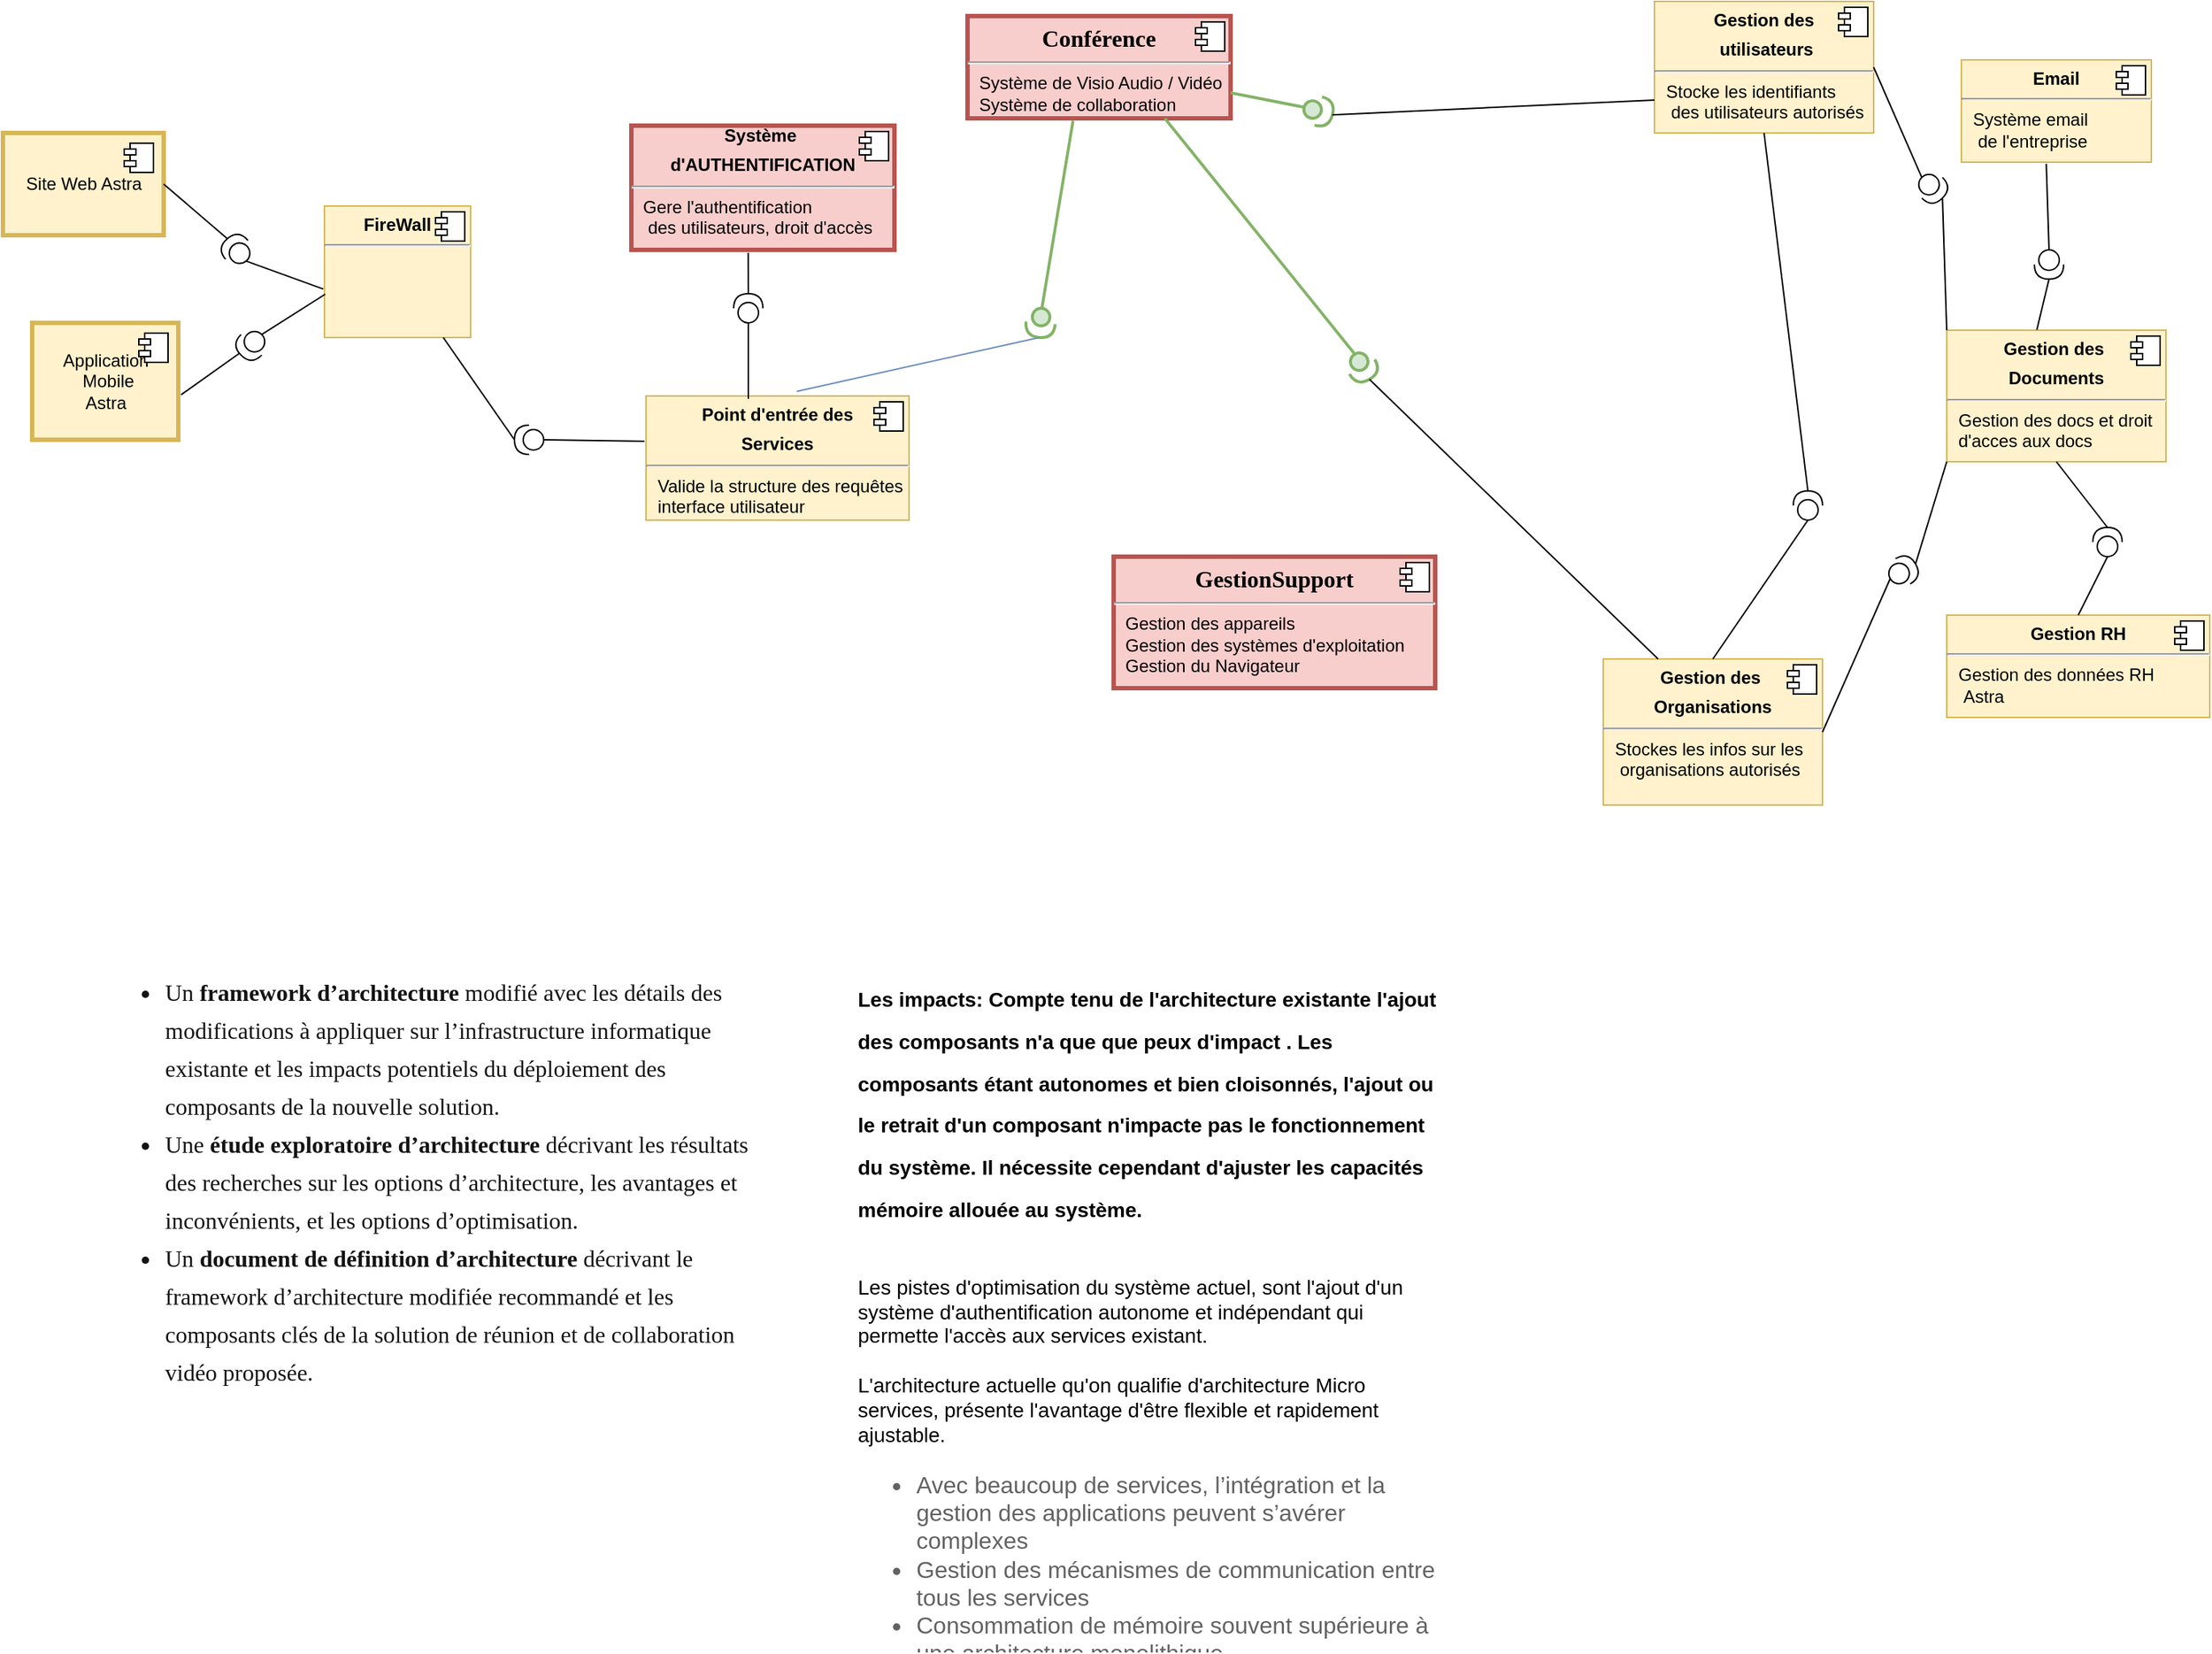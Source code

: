 <mxfile version="14.2.9" type="github" pages="7">
  <diagram id="t8K_BKBWhnZSyjOZ11cl" name="Archi_GlobalAstra">
    <mxGraphModel dx="3144" dy="2950" grid="1" gridSize="10" guides="1" tooltips="1" connect="1" arrows="1" fold="1" page="1" pageScale="1" pageWidth="1654" pageHeight="2336" math="0" shadow="0">
      <root>
        <mxCell id="0" />
        <mxCell id="1" parent="0" />
        <mxCell id="uNmWDIXOQhBQJinFRoVR-4" value="&lt;p style=&quot;margin: 0px ; margin-top: 6px ; text-align: center&quot;&gt;&lt;b&gt;Gestion des&lt;/b&gt;&lt;/p&gt;&lt;p style=&quot;margin: 0px ; margin-top: 6px ; text-align: center&quot;&gt;&lt;b&gt;&amp;nbsp;utilisateurs&lt;/b&gt;&lt;/p&gt;&lt;hr&gt;&lt;p style=&quot;margin: 0px ; margin-left: 8px&quot;&gt;Stocke les identifiants&lt;/p&gt;&lt;p style=&quot;margin: 0px ; margin-left: 8px&quot;&gt;&amp;nbsp;des utilisateurs autorisés&lt;br&gt;&lt;br&gt;&lt;/p&gt;" style="align=left;overflow=fill;html=1;dropTarget=0;fillColor=#fff2cc;strokeColor=#d6b656;" parent="1" vertex="1">
          <mxGeometry x="1130" y="-20" width="150" height="90" as="geometry" />
        </mxCell>
        <mxCell id="uNmWDIXOQhBQJinFRoVR-5" value="" style="shape=component;jettyWidth=8;jettyHeight=4;" parent="uNmWDIXOQhBQJinFRoVR-4" vertex="1">
          <mxGeometry x="1" width="20" height="20" relative="1" as="geometry">
            <mxPoint x="-24" y="4" as="offset" />
          </mxGeometry>
        </mxCell>
        <mxCell id="uNmWDIXOQhBQJinFRoVR-44" value="&lt;p style=&quot;margin: 0px ; margin-top: 6px ; text-align: center&quot;&gt;&lt;font face=&quot;verdana&quot; size=&quot;3&quot;&gt;&lt;b&gt;Conférence&lt;/b&gt;&lt;/font&gt;&lt;br&gt;&lt;/p&gt;&lt;hr&gt;&lt;p style=&quot;margin: 0px ; margin-left: 8px&quot;&gt;Système de Visio Audio / Vidéo&lt;/p&gt;&lt;p style=&quot;margin: 0px ; margin-left: 8px&quot;&gt;Système de collaboration&lt;/p&gt;&lt;p style=&quot;margin: 0px ; margin-left: 8px&quot;&gt;&lt;br&gt;&lt;/p&gt;" style="align=left;overflow=fill;html=1;dropTarget=0;fillColor=#f8cecc;strokeColor=#b85450;strokeWidth=3;" parent="1" vertex="1">
          <mxGeometry x="660" y="-10" width="180" height="70" as="geometry" />
        </mxCell>
        <mxCell id="uNmWDIXOQhBQJinFRoVR-45" value="" style="shape=component;jettyWidth=8;jettyHeight=4;" parent="uNmWDIXOQhBQJinFRoVR-44" vertex="1">
          <mxGeometry x="1" width="20" height="20" relative="1" as="geometry">
            <mxPoint x="-24" y="4" as="offset" />
          </mxGeometry>
        </mxCell>
        <mxCell id="jVSZVKWOK95pv_yEcDNA-1" value="&lt;p style=&quot;margin: 0px ; margin-top: 6px ; text-align: center&quot;&gt;&lt;b&gt;FireWall&lt;/b&gt;&lt;/p&gt;&lt;hr&gt;&lt;p style=&quot;margin: 0px ; margin-left: 8px&quot;&gt;&lt;br&gt;&lt;br&gt;&lt;/p&gt;" style="align=left;overflow=fill;html=1;dropTarget=0;fillColor=#fff2cc;strokeColor=#d6b656;" parent="1" vertex="1">
          <mxGeometry x="220" y="120" width="100" height="90" as="geometry" />
        </mxCell>
        <mxCell id="jVSZVKWOK95pv_yEcDNA-2" value="" style="shape=component;jettyWidth=8;jettyHeight=4;" parent="jVSZVKWOK95pv_yEcDNA-1" vertex="1">
          <mxGeometry x="1" width="20" height="20" relative="1" as="geometry">
            <mxPoint x="-24" y="4" as="offset" />
          </mxGeometry>
        </mxCell>
        <mxCell id="jVSZVKWOK95pv_yEcDNA-3" value="&lt;p style=&quot;margin: 0px ; margin-top: 6px ; text-align: center&quot;&gt;&lt;b&gt;Point d&#39;entrée&amp;nbsp;des&lt;/b&gt;&lt;/p&gt;&lt;p style=&quot;margin: 0px ; margin-top: 6px ; text-align: center&quot;&gt;&lt;b&gt;Services&lt;/b&gt;&lt;/p&gt;&lt;hr&gt;&lt;p style=&quot;margin: 0px ; margin-left: 8px&quot;&gt;Valide la structure des requêtes&lt;/p&gt;&lt;p style=&quot;margin: 0px ; margin-left: 8px&quot;&gt;interface utilisateur&lt;br&gt;&lt;br&gt;&lt;/p&gt;" style="align=left;overflow=fill;html=1;dropTarget=0;fillColor=#fff2cc;strokeColor=#d6b656;" parent="1" vertex="1">
          <mxGeometry x="440" y="250" width="180" height="85" as="geometry" />
        </mxCell>
        <mxCell id="jVSZVKWOK95pv_yEcDNA-4" value="" style="shape=component;jettyWidth=8;jettyHeight=4;" parent="jVSZVKWOK95pv_yEcDNA-3" vertex="1">
          <mxGeometry x="1" width="20" height="20" relative="1" as="geometry">
            <mxPoint x="-24" y="4" as="offset" />
          </mxGeometry>
        </mxCell>
        <mxCell id="jVSZVKWOK95pv_yEcDNA-5" value="" style="shape=providedRequiredInterface;html=1;verticalLabelPosition=bottom;rotation=-180;" parent="1" vertex="1">
          <mxGeometry x="350" y="270" width="20" height="20" as="geometry" />
        </mxCell>
        <mxCell id="jVSZVKWOK95pv_yEcDNA-6" value="" style="endArrow=none;html=1;entryX=1;entryY=0.5;entryDx=0;entryDy=0;entryPerimeter=0;" parent="1" source="jVSZVKWOK95pv_yEcDNA-1" target="jVSZVKWOK95pv_yEcDNA-5" edge="1">
          <mxGeometry width="50" height="50" relative="1" as="geometry">
            <mxPoint x="100" y="290" as="sourcePoint" />
            <mxPoint x="90" y="190" as="targetPoint" />
          </mxGeometry>
        </mxCell>
        <mxCell id="jVSZVKWOK95pv_yEcDNA-7" value="" style="endArrow=none;html=1;entryX=0;entryY=0.5;entryDx=0;entryDy=0;entryPerimeter=0;exitX=-0.006;exitY=0.365;exitDx=0;exitDy=0;exitPerimeter=0;" parent="1" source="jVSZVKWOK95pv_yEcDNA-3" target="jVSZVKWOK95pv_yEcDNA-5" edge="1">
          <mxGeometry width="50" height="50" relative="1" as="geometry">
            <mxPoint x="410" y="275" as="sourcePoint" />
            <mxPoint x="180" y="294" as="targetPoint" />
          </mxGeometry>
        </mxCell>
        <mxCell id="jVSZVKWOK95pv_yEcDNA-8" value="&lt;p style=&quot;margin: 0px ; margin-top: 6px ; text-align: center&quot;&gt;&lt;b&gt;Gestion des&amp;nbsp;&lt;/b&gt;&lt;/p&gt;&lt;p style=&quot;margin: 0px ; margin-top: 6px ; text-align: center&quot;&gt;&lt;b&gt;Organisations&lt;/b&gt;&lt;/p&gt;&lt;hr&gt;&lt;p style=&quot;margin: 0px ; margin-left: 8px&quot;&gt;Stockes les infos sur les&lt;/p&gt;&lt;p style=&quot;margin: 0px ; margin-left: 8px&quot;&gt;&amp;nbsp;organisations autorisés&lt;/p&gt;&lt;p style=&quot;margin: 0px ; margin-left: 8px&quot;&gt;&lt;br&gt;&lt;br&gt;&lt;/p&gt;" style="align=left;overflow=fill;html=1;dropTarget=0;fillColor=#fff2cc;strokeColor=#d6b656;" parent="1" vertex="1">
          <mxGeometry x="1095" y="430" width="150" height="100" as="geometry" />
        </mxCell>
        <mxCell id="jVSZVKWOK95pv_yEcDNA-9" value="" style="shape=component;jettyWidth=8;jettyHeight=4;" parent="jVSZVKWOK95pv_yEcDNA-8" vertex="1">
          <mxGeometry x="1" width="20" height="20" relative="1" as="geometry">
            <mxPoint x="-24" y="4" as="offset" />
          </mxGeometry>
        </mxCell>
        <mxCell id="jVSZVKWOK95pv_yEcDNA-10" value="&lt;p style=&quot;margin: 0px ; margin-top: 6px ; text-align: center&quot;&gt;&lt;b&gt;Gestion des&amp;nbsp;&lt;/b&gt;&lt;/p&gt;&lt;p style=&quot;margin: 0px ; margin-top: 6px ; text-align: center&quot;&gt;&lt;b&gt;Documents&lt;/b&gt;&lt;/p&gt;&lt;hr&gt;&lt;p style=&quot;margin: 0px ; margin-left: 8px&quot;&gt;Gestion des docs et droit&amp;nbsp;&lt;/p&gt;&lt;p style=&quot;margin: 0px ; margin-left: 8px&quot;&gt;d&#39;acces aux docs&lt;br&gt;&lt;br&gt;&lt;/p&gt;" style="align=left;overflow=fill;html=1;dropTarget=0;fillColor=#fff2cc;strokeColor=#d6b656;" parent="1" vertex="1">
          <mxGeometry x="1330" y="205" width="150" height="90" as="geometry" />
        </mxCell>
        <mxCell id="jVSZVKWOK95pv_yEcDNA-11" value="" style="shape=component;jettyWidth=8;jettyHeight=4;" parent="jVSZVKWOK95pv_yEcDNA-10" vertex="1">
          <mxGeometry x="1" width="20" height="20" relative="1" as="geometry">
            <mxPoint x="-24" y="4" as="offset" />
          </mxGeometry>
        </mxCell>
        <mxCell id="TABUdnuH4LM6GMjATklA-5" value="&lt;p style=&quot;margin: 0px ; margin-top: 6px ; text-align: center&quot;&gt;&lt;b&gt;Gestion RH&lt;/b&gt;&lt;/p&gt;&lt;hr&gt;&lt;p style=&quot;margin: 0px ; margin-left: 8px&quot;&gt;Gestion des données RH&lt;/p&gt;&lt;p style=&quot;margin: 0px ; margin-left: 8px&quot;&gt;&amp;nbsp;Astra&lt;br&gt;&lt;/p&gt;" style="align=left;overflow=fill;html=1;dropTarget=0;fillColor=#fff2cc;strokeColor=#d6b656;" parent="1" vertex="1">
          <mxGeometry x="1330" y="400" width="180" height="70" as="geometry" />
        </mxCell>
        <mxCell id="TABUdnuH4LM6GMjATklA-6" value="" style="shape=component;jettyWidth=8;jettyHeight=4;" parent="TABUdnuH4LM6GMjATklA-5" vertex="1">
          <mxGeometry x="1" width="20" height="20" relative="1" as="geometry">
            <mxPoint x="-24" y="4" as="offset" />
          </mxGeometry>
        </mxCell>
        <mxCell id="TABUdnuH4LM6GMjATklA-7" value="&lt;p style=&quot;margin: 0px ; margin-top: 6px ; text-align: center&quot;&gt;&lt;b&gt;Email&lt;/b&gt;&lt;/p&gt;&lt;hr&gt;&lt;p style=&quot;margin: 0px ; margin-left: 8px&quot;&gt;Système email&lt;/p&gt;&lt;p style=&quot;margin: 0px ; margin-left: 8px&quot;&gt;&amp;nbsp;de l&#39;entreprise&lt;br&gt;&lt;br&gt;&lt;/p&gt;" style="align=left;overflow=fill;html=1;dropTarget=0;fillColor=#fff2cc;strokeColor=#d6b656;" parent="1" vertex="1">
          <mxGeometry x="1340" y="20" width="130" height="70" as="geometry" />
        </mxCell>
        <mxCell id="TABUdnuH4LM6GMjATklA-8" value="" style="shape=component;jettyWidth=8;jettyHeight=4;" parent="TABUdnuH4LM6GMjATklA-7" vertex="1">
          <mxGeometry x="1" width="20" height="20" relative="1" as="geometry">
            <mxPoint x="-24" y="4" as="offset" />
          </mxGeometry>
        </mxCell>
        <mxCell id="TABUdnuH4LM6GMjATklA-19" value="" style="shape=providedRequiredInterface;html=1;verticalLabelPosition=bottom;rotation=-90;" parent="1" vertex="1">
          <mxGeometry x="1225" y="315" width="20" height="20" as="geometry" />
        </mxCell>
        <mxCell id="TABUdnuH4LM6GMjATklA-20" value="" style="endArrow=none;html=1;exitX=1;exitY=0.5;exitDx=0;exitDy=0;exitPerimeter=0;entryX=0.5;entryY=1;entryDx=0;entryDy=0;" parent="1" source="TABUdnuH4LM6GMjATklA-19" target="uNmWDIXOQhBQJinFRoVR-4" edge="1">
          <mxGeometry width="50" height="50" relative="1" as="geometry">
            <mxPoint x="1070" y="210" as="sourcePoint" />
            <mxPoint x="1120" y="160" as="targetPoint" />
          </mxGeometry>
        </mxCell>
        <mxCell id="TABUdnuH4LM6GMjATklA-21" value="" style="endArrow=none;html=1;entryX=0;entryY=0.5;entryDx=0;entryDy=0;entryPerimeter=0;exitX=0.5;exitY=0;exitDx=0;exitDy=0;" parent="1" source="jVSZVKWOK95pv_yEcDNA-8" target="TABUdnuH4LM6GMjATklA-19" edge="1">
          <mxGeometry width="50" height="50" relative="1" as="geometry">
            <mxPoint x="1010" y="360" as="sourcePoint" />
            <mxPoint x="1060" y="310" as="targetPoint" />
          </mxGeometry>
        </mxCell>
        <mxCell id="TABUdnuH4LM6GMjATklA-22" value="" style="shape=providedRequiredInterface;html=1;verticalLabelPosition=bottom;rotation=45;" parent="1" vertex="1">
          <mxGeometry x="1310" y="97.5" width="20" height="20" as="geometry" />
        </mxCell>
        <mxCell id="TABUdnuH4LM6GMjATklA-23" value="" style="shape=providedRequiredInterface;html=1;verticalLabelPosition=bottom;rotation=-30;" parent="1" vertex="1">
          <mxGeometry x="1290" y="360" width="20" height="20" as="geometry" />
        </mxCell>
        <mxCell id="TABUdnuH4LM6GMjATklA-24" value="" style="endArrow=none;html=1;entryX=0;entryY=1;entryDx=0;entryDy=0;exitX=1;exitY=0.5;exitDx=0;exitDy=0;exitPerimeter=0;" parent="1" source="TABUdnuH4LM6GMjATklA-23" target="jVSZVKWOK95pv_yEcDNA-10" edge="1">
          <mxGeometry width="50" height="50" relative="1" as="geometry">
            <mxPoint x="1250" y="300" as="sourcePoint" />
            <mxPoint x="1300" y="250" as="targetPoint" />
          </mxGeometry>
        </mxCell>
        <mxCell id="TABUdnuH4LM6GMjATklA-25" value="" style="endArrow=none;html=1;entryX=0;entryY=0.5;entryDx=0;entryDy=0;entryPerimeter=0;exitX=1;exitY=0.5;exitDx=0;exitDy=0;" parent="1" source="jVSZVKWOK95pv_yEcDNA-8" target="TABUdnuH4LM6GMjATklA-23" edge="1">
          <mxGeometry width="50" height="50" relative="1" as="geometry">
            <mxPoint x="1120" y="345" as="sourcePoint" />
            <mxPoint x="1170" y="295" as="targetPoint" />
          </mxGeometry>
        </mxCell>
        <mxCell id="TABUdnuH4LM6GMjATklA-26" value="" style="endArrow=none;html=1;entryX=0;entryY=0;entryDx=0;entryDy=0;exitX=1;exitY=0.5;exitDx=0;exitDy=0;exitPerimeter=0;" parent="1" source="TABUdnuH4LM6GMjATklA-22" target="jVSZVKWOK95pv_yEcDNA-10" edge="1">
          <mxGeometry width="50" height="50" relative="1" as="geometry">
            <mxPoint x="1010" y="360" as="sourcePoint" />
            <mxPoint x="1060" y="310" as="targetPoint" />
          </mxGeometry>
        </mxCell>
        <mxCell id="TABUdnuH4LM6GMjATklA-27" value="" style="endArrow=none;html=1;entryX=0;entryY=0.5;entryDx=0;entryDy=0;entryPerimeter=0;exitX=1;exitY=0.5;exitDx=0;exitDy=0;" parent="1" source="uNmWDIXOQhBQJinFRoVR-4" target="TABUdnuH4LM6GMjATklA-22" edge="1">
          <mxGeometry width="50" height="50" relative="1" as="geometry">
            <mxPoint x="1010" y="360" as="sourcePoint" />
            <mxPoint x="1060" y="310" as="targetPoint" />
          </mxGeometry>
        </mxCell>
        <mxCell id="TABUdnuH4LM6GMjATklA-28" value="" style="shape=providedRequiredInterface;html=1;verticalLabelPosition=bottom;rotation=90;" parent="1" vertex="1">
          <mxGeometry x="1390" y="150" width="20" height="20" as="geometry" />
        </mxCell>
        <mxCell id="TABUdnuH4LM6GMjATklA-29" value="" style="shape=providedRequiredInterface;html=1;verticalLabelPosition=bottom;rotation=-90;" parent="1" vertex="1">
          <mxGeometry x="1430" y="340" width="20" height="20" as="geometry" />
        </mxCell>
        <mxCell id="TABUdnuH4LM6GMjATklA-30" value="" style="endArrow=none;html=1;entryX=1;entryY=0.5;entryDx=0;entryDy=0;entryPerimeter=0;exitX=0.411;exitY=-0.003;exitDx=0;exitDy=0;exitPerimeter=0;" parent="1" source="jVSZVKWOK95pv_yEcDNA-10" target="TABUdnuH4LM6GMjATklA-28" edge="1">
          <mxGeometry width="50" height="50" relative="1" as="geometry">
            <mxPoint x="1460" y="185" as="sourcePoint" />
            <mxPoint x="1510" y="135" as="targetPoint" />
          </mxGeometry>
        </mxCell>
        <mxCell id="TABUdnuH4LM6GMjATklA-31" value="" style="endArrow=none;html=1;entryX=0.447;entryY=1.016;entryDx=0;entryDy=0;entryPerimeter=0;exitX=0;exitY=0.5;exitDx=0;exitDy=0;exitPerimeter=0;" parent="1" source="TABUdnuH4LM6GMjATklA-28" target="TABUdnuH4LM6GMjATklA-7" edge="1">
          <mxGeometry width="50" height="50" relative="1" as="geometry">
            <mxPoint x="1433.98" y="169.73" as="sourcePoint" />
            <mxPoint x="1430" y="110" as="targetPoint" />
          </mxGeometry>
        </mxCell>
        <mxCell id="TABUdnuH4LM6GMjATklA-32" value="" style="endArrow=none;html=1;entryX=0;entryY=0.5;entryDx=0;entryDy=0;entryPerimeter=0;exitX=0.5;exitY=0;exitDx=0;exitDy=0;" parent="1" source="TABUdnuH4LM6GMjATklA-5" target="TABUdnuH4LM6GMjATklA-29" edge="1">
          <mxGeometry width="50" height="50" relative="1" as="geometry">
            <mxPoint x="1401.99" y="469.86" as="sourcePoint" />
            <mxPoint x="1398.01" y="410.13" as="targetPoint" />
          </mxGeometry>
        </mxCell>
        <mxCell id="TABUdnuH4LM6GMjATklA-33" value="" style="endArrow=none;html=1;exitX=1;exitY=0.5;exitDx=0;exitDy=0;exitPerimeter=0;entryX=0.5;entryY=1;entryDx=0;entryDy=0;" parent="1" source="TABUdnuH4LM6GMjATklA-29" target="jVSZVKWOK95pv_yEcDNA-10" edge="1">
          <mxGeometry width="50" height="50" relative="1" as="geometry">
            <mxPoint x="1297.0" y="349.73" as="sourcePoint" />
            <mxPoint x="1293.01" y="290" as="targetPoint" />
          </mxGeometry>
        </mxCell>
        <mxCell id="TABUdnuH4LM6GMjATklA-34" value="" style="shape=providedRequiredInterface;html=1;verticalLabelPosition=bottom;rotation=60;fillColor=#d5e8d4;strokeColor=#82b366;strokeWidth=2;" parent="1" vertex="1">
          <mxGeometry x="920" y="220" width="20" height="20" as="geometry" />
        </mxCell>
        <mxCell id="fGQl1npdr08P0E_O5h-U-1" value="" style="shape=providedRequiredInterface;html=1;verticalLabelPosition=bottom;rotation=95;fillColor=#d5e8d4;strokeColor=#82b366;strokeWidth=2;" parent="1" vertex="1">
          <mxGeometry x="700" y="190" width="20" height="20" as="geometry" />
        </mxCell>
        <mxCell id="fGQl1npdr08P0E_O5h-U-2" value="" style="endArrow=none;html=1;entryX=0.401;entryY=1.024;entryDx=0;entryDy=0;entryPerimeter=0;exitX=0;exitY=0.5;exitDx=0;exitDy=0;exitPerimeter=0;fillColor=#d5e8d4;strokeColor=#82b366;strokeWidth=2;" parent="1" source="fGQl1npdr08P0E_O5h-U-1" target="uNmWDIXOQhBQJinFRoVR-44" edge="1">
          <mxGeometry width="50" height="50" relative="1" as="geometry">
            <mxPoint x="597" y="200" as="sourcePoint" />
            <mxPoint x="647" y="150" as="targetPoint" />
          </mxGeometry>
        </mxCell>
        <mxCell id="fGQl1npdr08P0E_O5h-U-3" value="" style="endArrow=none;html=1;entryX=1;entryY=0.5;entryDx=0;entryDy=0;entryPerimeter=0;fillColor=#dae8fc;strokeColor=#6c8ebf;exitX=0.573;exitY=-0.037;exitDx=0;exitDy=0;exitPerimeter=0;" parent="1" source="jVSZVKWOK95pv_yEcDNA-3" target="fGQl1npdr08P0E_O5h-U-1" edge="1">
          <mxGeometry width="50" height="50" relative="1" as="geometry">
            <mxPoint x="680" y="240" as="sourcePoint" />
            <mxPoint x="729.18" y="132.16" as="targetPoint" />
          </mxGeometry>
        </mxCell>
        <mxCell id="fGQl1npdr08P0E_O5h-U-5" value="" style="shape=providedRequiredInterface;html=1;verticalLabelPosition=bottom;rotation=15;fillColor=#d5e8d4;strokeColor=#82b366;strokeWidth=2;" parent="1" vertex="1">
          <mxGeometry x="890" y="45" width="20" height="20" as="geometry" />
        </mxCell>
        <mxCell id="fGQl1npdr08P0E_O5h-U-6" value="" style="endArrow=none;html=1;entryX=0.75;entryY=1;entryDx=0;entryDy=0;exitX=0;exitY=0.5;exitDx=0;exitDy=0;exitPerimeter=0;fillColor=#d5e8d4;strokeColor=#82b366;strokeWidth=2;" parent="1" source="TABUdnuH4LM6GMjATklA-34" target="uNmWDIXOQhBQJinFRoVR-44" edge="1">
          <mxGeometry width="50" height="50" relative="1" as="geometry">
            <mxPoint x="920" y="220" as="sourcePoint" />
            <mxPoint x="1040" y="270" as="targetPoint" />
          </mxGeometry>
        </mxCell>
        <mxCell id="fGQl1npdr08P0E_O5h-U-7" value="" style="endArrow=none;html=1;entryX=1;entryY=0.5;entryDx=0;entryDy=0;entryPerimeter=0;exitX=0.25;exitY=0;exitDx=0;exitDy=0;" parent="1" source="jVSZVKWOK95pv_yEcDNA-8" target="TABUdnuH4LM6GMjATklA-34" edge="1">
          <mxGeometry width="50" height="50" relative="1" as="geometry">
            <mxPoint x="990" y="380" as="sourcePoint" />
            <mxPoint x="830" y="370" as="targetPoint" />
          </mxGeometry>
        </mxCell>
        <mxCell id="fGQl1npdr08P0E_O5h-U-8" value="" style="endArrow=none;html=1;entryX=1;entryY=0.75;entryDx=0;entryDy=0;exitX=0;exitY=0.5;exitDx=0;exitDy=0;exitPerimeter=0;fillColor=#d5e8d4;strokeColor=#82b366;strokeWidth=2;" parent="1" source="fGQl1npdr08P0E_O5h-U-5" target="uNmWDIXOQhBQJinFRoVR-44" edge="1">
          <mxGeometry width="50" height="50" relative="1" as="geometry">
            <mxPoint x="945" y="241.34" as="sourcePoint" />
            <mxPoint x="785" y="130" as="targetPoint" />
          </mxGeometry>
        </mxCell>
        <mxCell id="fGQl1npdr08P0E_O5h-U-9" value="" style="endArrow=none;html=1;entryX=1;entryY=0.5;entryDx=0;entryDy=0;exitX=0;exitY=0.75;exitDx=0;exitDy=0;entryPerimeter=0;" parent="1" source="uNmWDIXOQhBQJinFRoVR-4" target="fGQl1npdr08P0E_O5h-U-5" edge="1">
          <mxGeometry width="50" height="50" relative="1" as="geometry">
            <mxPoint x="890.341" y="97.412" as="sourcePoint" />
            <mxPoint x="820" y="97.5" as="targetPoint" />
          </mxGeometry>
        </mxCell>
        <mxCell id="KWHbkK6jLSBNtGeyYjSA-3" value="Application&lt;br&gt;&amp;nbsp;Mobile&lt;br&gt;Astra" style="html=1;dropTarget=0;strokeWidth=3;fillColor=#fff2cc;strokeColor=#d6b656;" parent="1" vertex="1">
          <mxGeometry x="20" y="200" width="100" height="80" as="geometry" />
        </mxCell>
        <mxCell id="KWHbkK6jLSBNtGeyYjSA-4" value="" style="shape=module;jettyWidth=8;jettyHeight=4;" parent="KWHbkK6jLSBNtGeyYjSA-3" vertex="1">
          <mxGeometry x="1" width="20" height="20" relative="1" as="geometry">
            <mxPoint x="-27" y="7" as="offset" />
          </mxGeometry>
        </mxCell>
        <mxCell id="KWHbkK6jLSBNtGeyYjSA-5" value="Site Web Astra" style="html=1;dropTarget=0;strokeWidth=3;fillColor=#fff2cc;strokeColor=#d6b656;" parent="1" vertex="1">
          <mxGeometry y="70" width="110" height="70" as="geometry" />
        </mxCell>
        <mxCell id="KWHbkK6jLSBNtGeyYjSA-6" value="" style="shape=module;jettyWidth=8;jettyHeight=4;" parent="KWHbkK6jLSBNtGeyYjSA-5" vertex="1">
          <mxGeometry x="1" width="20" height="20" relative="1" as="geometry">
            <mxPoint x="-27" y="7" as="offset" />
          </mxGeometry>
        </mxCell>
        <mxCell id="KWHbkK6jLSBNtGeyYjSA-9" value="" style="shape=providedRequiredInterface;html=1;verticalLabelPosition=bottom;strokeWidth=1;rotation=-130;" parent="1" vertex="1">
          <mxGeometry x="150" y="140" width="20" height="20" as="geometry" />
        </mxCell>
        <mxCell id="KWHbkK6jLSBNtGeyYjSA-10" value="" style="endArrow=none;html=1;exitX=1;exitY=0.5;exitDx=0;exitDy=0;entryX=1;entryY=0.5;entryDx=0;entryDy=0;entryPerimeter=0;" parent="1" source="KWHbkK6jLSBNtGeyYjSA-5" target="KWHbkK6jLSBNtGeyYjSA-9" edge="1">
          <mxGeometry width="50" height="50" relative="1" as="geometry">
            <mxPoint x="-280" y="300" as="sourcePoint" />
            <mxPoint x="-230" y="250" as="targetPoint" />
          </mxGeometry>
        </mxCell>
        <mxCell id="KWHbkK6jLSBNtGeyYjSA-11" value="" style="endArrow=none;html=1;exitX=1.019;exitY=0.615;exitDx=0;exitDy=0;exitPerimeter=0;" parent="1" source="KWHbkK6jLSBNtGeyYjSA-3" target="KWHbkK6jLSBNtGeyYjSA-13" edge="1">
          <mxGeometry width="50" height="50" relative="1" as="geometry">
            <mxPoint x="-260" y="410" as="sourcePoint" />
            <mxPoint x="-240" y="380" as="targetPoint" />
          </mxGeometry>
        </mxCell>
        <mxCell id="KWHbkK6jLSBNtGeyYjSA-12" value="" style="endArrow=none;html=1;entryX=-0.008;entryY=0.631;entryDx=0;entryDy=0;entryPerimeter=0;exitX=0;exitY=0.5;exitDx=0;exitDy=0;exitPerimeter=0;" parent="1" source="KWHbkK6jLSBNtGeyYjSA-9" target="jVSZVKWOK95pv_yEcDNA-1" edge="1">
          <mxGeometry width="50" height="50" relative="1" as="geometry">
            <mxPoint x="-80" y="290" as="sourcePoint" />
            <mxPoint x="-210" y="285" as="targetPoint" />
          </mxGeometry>
        </mxCell>
        <mxCell id="KWHbkK6jLSBNtGeyYjSA-13" value="" style="shape=providedRequiredInterface;html=1;verticalLabelPosition=bottom;rotation=135;" parent="1" vertex="1">
          <mxGeometry x="160" y="205" width="20" height="20" as="geometry" />
        </mxCell>
        <mxCell id="KWHbkK6jLSBNtGeyYjSA-14" value="" style="endArrow=none;html=1;entryX=0.005;entryY=0.671;entryDx=0;entryDy=0;entryPerimeter=0;exitX=0;exitY=0.5;exitDx=0;exitDy=0;exitPerimeter=0;" parent="1" source="KWHbkK6jLSBNtGeyYjSA-13" target="jVSZVKWOK95pv_yEcDNA-1" edge="1">
          <mxGeometry width="50" height="50" relative="1" as="geometry">
            <mxPoint x="-80" y="330" as="sourcePoint" />
            <mxPoint x="-230" y="285" as="targetPoint" />
          </mxGeometry>
        </mxCell>
        <mxCell id="KwJhhviEsXyySI-hj1Dy-1" value="&lt;h1&gt;&lt;ul style=&quot;outline-color: rgb(116 , 81 , 235) ; box-sizing: border-box ; margin-left: 16px ; margin-right: 16px ; font-family: &amp;#34;montserrat&amp;#34; ; font-size: 16px ; font-weight: 400 ; background-color: rgb(255 , 255 , 255)&quot;&gt;&lt;li style=&quot;outline-color: rgb(116 , 81 , 235) ; font-size: inherit ; line-height: 1.625rem ; color: rgba(0 , 0 , 0 , 0.92) ; box-sizing: border-box ; font-weight: inherit&quot;&gt;Un&amp;nbsp;&lt;strong style=&quot;outline-color: rgb(116 , 81 , 235) ; color: inherit&quot;&gt;framework d’architecture&lt;/strong&gt;&amp;nbsp;modifié avec les détails des modifications à appliquer sur l’infrastructure informatique existante et les impacts potentiels du déploiement des composants de la nouvelle solution.&lt;/li&gt;&lt;li style=&quot;outline-color: rgb(116 , 81 , 235) ; font-size: inherit ; line-height: 1.625rem ; color: rgba(0 , 0 , 0 , 0.92) ; box-sizing: border-box ; font-weight: inherit&quot;&gt;Une&amp;nbsp;&lt;strong style=&quot;outline-color: rgb(116 , 81 , 235) ; color: inherit&quot;&gt;étude exploratoire&lt;/strong&gt;&amp;nbsp;&lt;strong style=&quot;outline-color: rgb(116 , 81 , 235) ; color: inherit&quot;&gt;d’architecture&lt;/strong&gt;&amp;nbsp;décrivant les résultats des recherches sur les options d’architecture, les avantages et inconvénients, et les options d’optimisation.&lt;/li&gt;&lt;li style=&quot;outline-color: rgb(116 , 81 , 235) ; font-size: inherit ; line-height: 1.625rem ; color: rgba(0 , 0 , 0 , 0.92) ; box-sizing: border-box ; font-weight: inherit&quot;&gt;Un&amp;nbsp;&lt;strong style=&quot;outline-color: rgb(116 , 81 , 235) ; color: inherit&quot;&gt;document de définition&lt;/strong&gt;&amp;nbsp;&lt;strong style=&quot;outline-color: rgb(116 , 81 , 235) ; color: inherit&quot;&gt;d’architecture&lt;/strong&gt;&amp;nbsp;décrivant le framework d’architecture modifiée recommandé et les composants clés de la solution de réunion et de collaboration vidéo proposée.&lt;/li&gt;&lt;/ul&gt;&lt;/h1&gt;" style="text;html=1;strokeColor=none;fillColor=none;spacing=5;spacingTop=-20;whiteSpace=wrap;overflow=hidden;rounded=0;" parent="1" vertex="1">
          <mxGeometry x="50" y="640" width="480" height="320" as="geometry" />
        </mxCell>
        <mxCell id="KwJhhviEsXyySI-hj1Dy-6" value="&lt;h1&gt;&lt;font style=&quot;font-size: 14px&quot;&gt;Les impacts: Compte tenu de l&#39;architecture existante l&#39;ajout des composants n&#39;a que que peux d&#39;impact . Les composants étant autonomes et bien cloisonnés, l&#39;ajout ou le retrait d&#39;un composant n&#39;impacte pas le fonctionnement du système. Il nécessite cependant d&#39;ajuster les capacités mémoire allouée au système.&lt;/font&gt;&lt;/h1&gt;&lt;div&gt;&lt;font style=&quot;font-size: 14px&quot;&gt;&lt;br&gt;&lt;/font&gt;&lt;/div&gt;&lt;div&gt;&lt;font style=&quot;font-size: 14px&quot;&gt;Les pistes d&#39;optimisation du système actuel, sont l&#39;ajout d&#39;un système d&#39;authentification autonome et indépendant qui permette l&#39;accès aux services existant.&amp;nbsp;&lt;/font&gt;&lt;/div&gt;&lt;div&gt;&lt;font style=&quot;font-size: 14px&quot;&gt;&lt;br&gt;&lt;/font&gt;&lt;/div&gt;&lt;div&gt;&lt;font style=&quot;font-size: 14px&quot;&gt;L&#39;architecture actuelle qu&#39;on qualifie d&#39;architecture Micro services, présente l&#39;avantage d&#39;être flexible et rapidement ajustable.&lt;/font&gt;&lt;/div&gt;&lt;div&gt;&lt;font style=&quot;font-size: 14px&quot;&gt;&lt;br&gt;&lt;/font&gt;&lt;/div&gt;&lt;div&gt;&lt;font style=&quot;font-size: 14px&quot;&gt;&lt;ul style=&quot;box-sizing: border-box ; margin-top: 0px ; margin-bottom: 0px ; border: 0px ; outline: 0px ; font-size: 16px ; vertical-align: baseline ; background: 0px 0px rgb(255 , 255 , 255) ; color: rgb(98 , 98 , 98) ; font-family: &amp;#34;popins regular&amp;#34; , sans-serif&quot;&gt;&lt;li style=&quot;box-sizing: border-box ; margin-top: 0px ; margin-bottom: 0px ; border: 0px ; outline: 0px ; vertical-align: baseline ; background: 0px 0px&quot;&gt;Avec beaucoup de services, l’intégration et la gestion des applications peuvent s’avérer complexes&lt;/li&gt;&lt;li style=&quot;box-sizing: border-box ; margin-top: 0px ; margin-bottom: 0px ; border: 0px ; outline: 0px ; vertical-align: baseline ; background: 0px 0px&quot;&gt;Gestion des mécanismes de communication entre tous les services&lt;/li&gt;&lt;li style=&quot;box-sizing: border-box ; margin-top: 0px ; margin-bottom: 0px ; border: 0px ; outline: 0px ; vertical-align: baseline ; background: 0px 0px&quot;&gt;Consommation de mémoire souvent supérieure à une architecture monolithique&lt;/li&gt;&lt;/ul&gt;&lt;/font&gt;&lt;/div&gt;&lt;div&gt;&lt;font style=&quot;font-size: 14px&quot;&gt;&lt;br&gt;&lt;/font&gt;&lt;/div&gt;&lt;div&gt;&lt;font style=&quot;font-size: 14px&quot;&gt;&lt;br&gt;&lt;/font&gt;&lt;/div&gt;&lt;div&gt;&lt;br&gt;&lt;/div&gt;" style="text;html=1;strokeColor=none;fillColor=none;spacing=5;spacingTop=-20;whiteSpace=wrap;overflow=hidden;rounded=0;" parent="1" vertex="1">
          <mxGeometry x="580" y="640" width="410" height="470" as="geometry" />
        </mxCell>
        <mxCell id="6evOrZTZqxaeQOHMSdSV-1" value="&lt;div style=&quot;text-align: center&quot;&gt;&lt;span&gt;&lt;b&gt;Système&lt;/b&gt;&lt;/span&gt;&lt;b&gt;&amp;nbsp;&lt;/b&gt;&lt;/div&gt;&lt;p style=&quot;margin: 0px ; margin-top: 6px ; text-align: center&quot;&gt;&lt;b&gt;d&#39;AUTHENTIFICATION&lt;/b&gt;&lt;/p&gt;&lt;hr&gt;&lt;p style=&quot;margin: 0px ; margin-left: 8px&quot;&gt;Gere l&#39;authentification&lt;/p&gt;&lt;p style=&quot;margin: 0px ; margin-left: 8px&quot;&gt;&amp;nbsp;des utilisateurs, droit d&#39;accès&lt;br&gt;&lt;br&gt;&lt;/p&gt;" style="align=left;overflow=fill;html=1;dropTarget=0;fillColor=#f8cecc;strokeColor=#b85450;strokeWidth=3;" parent="1" vertex="1">
          <mxGeometry x="430" y="65" width="180" height="85" as="geometry" />
        </mxCell>
        <mxCell id="6evOrZTZqxaeQOHMSdSV-2" value="" style="shape=component;jettyWidth=8;jettyHeight=4;" parent="6evOrZTZqxaeQOHMSdSV-1" vertex="1">
          <mxGeometry x="1" width="20" height="20" relative="1" as="geometry">
            <mxPoint x="-24" y="4" as="offset" />
          </mxGeometry>
        </mxCell>
        <mxCell id="6evOrZTZqxaeQOHMSdSV-3" value="" style="shape=providedRequiredInterface;html=1;verticalLabelPosition=bottom;rotation=-90;" parent="1" vertex="1">
          <mxGeometry x="500" y="180" width="20" height="20" as="geometry" />
        </mxCell>
        <mxCell id="6evOrZTZqxaeQOHMSdSV-4" value="" style="endArrow=none;html=1;entryX=0;entryY=0.5;entryDx=0;entryDy=0;entryPerimeter=0;" parent="1" target="6evOrZTZqxaeQOHMSdSV-3" edge="1">
          <mxGeometry width="50" height="50" relative="1" as="geometry">
            <mxPoint x="510" y="252" as="sourcePoint" />
            <mxPoint x="570" y="210" as="targetPoint" />
          </mxGeometry>
        </mxCell>
        <mxCell id="6evOrZTZqxaeQOHMSdSV-5" value="" style="endArrow=none;html=1;entryX=0.444;entryY=1.024;entryDx=0;entryDy=0;entryPerimeter=0;exitX=1;exitY=0.5;exitDx=0;exitDy=0;exitPerimeter=0;" parent="1" source="6evOrZTZqxaeQOHMSdSV-3" target="6evOrZTZqxaeQOHMSdSV-1" edge="1">
          <mxGeometry width="50" height="50" relative="1" as="geometry">
            <mxPoint x="520" y="260" as="sourcePoint" />
            <mxPoint x="570" y="210" as="targetPoint" />
          </mxGeometry>
        </mxCell>
        <mxCell id="RlXBsymzde5PiDV24jHm-1" value="&lt;p style=&quot;margin: 0px ; margin-top: 6px ; text-align: center&quot;&gt;&lt;font face=&quot;verdana&quot; size=&quot;3&quot;&gt;&lt;b&gt;Gestion&lt;/b&gt;&lt;/font&gt;&lt;b style=&quot;font-family: &amp;#34;verdana&amp;#34; ; font-size: medium&quot;&gt;Support&lt;/b&gt;&lt;/p&gt;&lt;hr&gt;&lt;p style=&quot;margin: 0px ; margin-left: 8px&quot;&gt;Gestion des appareils&amp;nbsp;&lt;/p&gt;&lt;p style=&quot;margin: 0px ; margin-left: 8px&quot;&gt;Gestion des systèmes d&#39;exploitation&lt;/p&gt;&lt;p style=&quot;margin: 0px ; margin-left: 8px&quot;&gt;Gestion du Navigateur&lt;/p&gt;&lt;p style=&quot;margin: 0px ; margin-left: 8px&quot;&gt;&lt;br&gt;&lt;/p&gt;" style="align=left;overflow=fill;html=1;dropTarget=0;fillColor=#f8cecc;strokeColor=#b85450;strokeWidth=3;" vertex="1" parent="1">
          <mxGeometry x="760" y="360" width="220" height="90" as="geometry" />
        </mxCell>
        <mxCell id="RlXBsymzde5PiDV24jHm-2" value="" style="shape=component;jettyWidth=8;jettyHeight=4;" vertex="1" parent="RlXBsymzde5PiDV24jHm-1">
          <mxGeometry x="1" width="20" height="20" relative="1" as="geometry">
            <mxPoint x="-24" y="4" as="offset" />
          </mxGeometry>
        </mxCell>
      </root>
    </mxGraphModel>
  </diagram>
  <diagram name="ArchiExistant_GlobalAstra" id="gJYPC504AEFtOxvmRFQ4">
    <mxGraphModel dx="1490" dy="614" grid="1" gridSize="10" guides="1" tooltips="1" connect="1" arrows="1" fold="1" page="1" pageScale="1" pageWidth="1654" pageHeight="2336" math="0" shadow="0">
      <root>
        <mxCell id="vhx2vBS3irySZ_pV3HSS-0" />
        <mxCell id="vhx2vBS3irySZ_pV3HSS-1" parent="vhx2vBS3irySZ_pV3HSS-0" />
        <mxCell id="vhx2vBS3irySZ_pV3HSS-2" value="&lt;p style=&quot;margin: 0px ; margin-top: 6px ; text-align: center&quot;&gt;&lt;b&gt;Gestion des&lt;/b&gt;&lt;/p&gt;&lt;p style=&quot;margin: 0px ; margin-top: 6px ; text-align: center&quot;&gt;&lt;b&gt;&amp;nbsp;utilisateurs&lt;/b&gt;&lt;/p&gt;&lt;hr&gt;&lt;p style=&quot;margin: 0px ; margin-left: 8px&quot;&gt;Stocke les identifiants&lt;/p&gt;&lt;p style=&quot;margin: 0px ; margin-left: 8px&quot;&gt;&amp;nbsp;des utilisateurs autorisés&lt;br&gt;&lt;br&gt;&lt;/p&gt;" style="align=left;overflow=fill;html=1;dropTarget=0;fillColor=#fff2cc;strokeColor=#d6b656;" parent="vhx2vBS3irySZ_pV3HSS-1" vertex="1">
          <mxGeometry x="950" y="30" width="150" height="90" as="geometry" />
        </mxCell>
        <mxCell id="vhx2vBS3irySZ_pV3HSS-3" value="" style="shape=component;jettyWidth=8;jettyHeight=4;" parent="vhx2vBS3irySZ_pV3HSS-2" vertex="1">
          <mxGeometry x="1" width="20" height="20" relative="1" as="geometry">
            <mxPoint x="-24" y="4" as="offset" />
          </mxGeometry>
        </mxCell>
        <mxCell id="vhx2vBS3irySZ_pV3HSS-6" value="&lt;p style=&quot;margin: 0px ; margin-top: 6px ; text-align: center&quot;&gt;&lt;b&gt;FireWall&lt;/b&gt;&lt;/p&gt;&lt;hr&gt;&lt;p style=&quot;margin: 0px ; margin-left: 8px&quot;&gt;&lt;br&gt;&lt;br&gt;&lt;/p&gt;" style="align=left;overflow=fill;html=1;dropTarget=0;fillColor=#fff2cc;strokeColor=#d6b656;" parent="vhx2vBS3irySZ_pV3HSS-1" vertex="1">
          <mxGeometry x="440" y="185" width="100" height="90" as="geometry" />
        </mxCell>
        <mxCell id="vhx2vBS3irySZ_pV3HSS-7" value="" style="shape=component;jettyWidth=8;jettyHeight=4;" parent="vhx2vBS3irySZ_pV3HSS-6" vertex="1">
          <mxGeometry x="1" width="20" height="20" relative="1" as="geometry">
            <mxPoint x="-24" y="4" as="offset" />
          </mxGeometry>
        </mxCell>
        <mxCell id="vhx2vBS3irySZ_pV3HSS-8" value="&lt;p style=&quot;margin: 0px ; margin-top: 6px ; text-align: center&quot;&gt;&lt;b&gt;Point d&#39;entrée&amp;nbsp;de&lt;/b&gt;&lt;/p&gt;&lt;p style=&quot;margin: 0px ; margin-top: 6px ; text-align: center&quot;&gt;&lt;b&gt;Service&lt;/b&gt;&lt;/p&gt;&lt;hr&gt;&lt;p style=&quot;margin: 0px ; margin-left: 8px&quot;&gt;Valide la structure des requêtes&lt;/p&gt;&lt;p style=&quot;margin: 0px ; margin-left: 8px&quot;&gt;interface utilisateur&lt;br&gt;&lt;br&gt;&lt;/p&gt;" style="align=left;overflow=fill;html=1;dropTarget=0;fillColor=#fff2cc;strokeColor=#d6b656;" parent="vhx2vBS3irySZ_pV3HSS-1" vertex="1">
          <mxGeometry x="680" y="197.5" width="180" height="85" as="geometry" />
        </mxCell>
        <mxCell id="vhx2vBS3irySZ_pV3HSS-9" value="" style="shape=component;jettyWidth=8;jettyHeight=4;" parent="vhx2vBS3irySZ_pV3HSS-8" vertex="1">
          <mxGeometry x="1" width="20" height="20" relative="1" as="geometry">
            <mxPoint x="-24" y="4" as="offset" />
          </mxGeometry>
        </mxCell>
        <mxCell id="vhx2vBS3irySZ_pV3HSS-10" value="" style="shape=providedRequiredInterface;html=1;verticalLabelPosition=bottom;rotation=-180;" parent="vhx2vBS3irySZ_pV3HSS-1" vertex="1">
          <mxGeometry x="590" y="230" width="20" height="20" as="geometry" />
        </mxCell>
        <mxCell id="vhx2vBS3irySZ_pV3HSS-11" value="" style="endArrow=none;html=1;entryX=1;entryY=0.5;entryDx=0;entryDy=0;entryPerimeter=0;" parent="vhx2vBS3irySZ_pV3HSS-1" source="vhx2vBS3irySZ_pV3HSS-6" target="vhx2vBS3irySZ_pV3HSS-10" edge="1">
          <mxGeometry width="50" height="50" relative="1" as="geometry">
            <mxPoint x="100" y="290" as="sourcePoint" />
            <mxPoint x="90" y="190" as="targetPoint" />
          </mxGeometry>
        </mxCell>
        <mxCell id="vhx2vBS3irySZ_pV3HSS-12" value="" style="endArrow=none;html=1;exitX=0;exitY=0.5;exitDx=0;exitDy=0;entryX=0;entryY=0.5;entryDx=0;entryDy=0;entryPerimeter=0;" parent="vhx2vBS3irySZ_pV3HSS-1" source="vhx2vBS3irySZ_pV3HSS-8" target="vhx2vBS3irySZ_pV3HSS-10" edge="1">
          <mxGeometry width="50" height="50" relative="1" as="geometry">
            <mxPoint x="410" y="275" as="sourcePoint" />
            <mxPoint x="440" y="240" as="targetPoint" />
          </mxGeometry>
        </mxCell>
        <mxCell id="vhx2vBS3irySZ_pV3HSS-13" value="&lt;p style=&quot;margin: 0px ; margin-top: 6px ; text-align: center&quot;&gt;&lt;b&gt;Gestion des&amp;nbsp;&lt;/b&gt;&lt;/p&gt;&lt;p style=&quot;margin: 0px ; margin-top: 6px ; text-align: center&quot;&gt;&lt;b&gt;Organisations&lt;/b&gt;&lt;/p&gt;&lt;hr&gt;&lt;p style=&quot;margin: 0px ; margin-left: 8px&quot;&gt;Stockes les infos sur les&lt;/p&gt;&lt;p style=&quot;margin: 0px ; margin-left: 8px&quot;&gt;&amp;nbsp;organisations autorisés&lt;/p&gt;&lt;p style=&quot;margin: 0px ; margin-left: 8px&quot;&gt;&lt;br&gt;&lt;br&gt;&lt;/p&gt;" style="align=left;overflow=fill;html=1;dropTarget=0;fillColor=#fff2cc;strokeColor=#d6b656;" parent="vhx2vBS3irySZ_pV3HSS-1" vertex="1">
          <mxGeometry x="965" y="370" width="150" height="100" as="geometry" />
        </mxCell>
        <mxCell id="vhx2vBS3irySZ_pV3HSS-14" value="" style="shape=component;jettyWidth=8;jettyHeight=4;" parent="vhx2vBS3irySZ_pV3HSS-13" vertex="1">
          <mxGeometry x="1" width="20" height="20" relative="1" as="geometry">
            <mxPoint x="-24" y="4" as="offset" />
          </mxGeometry>
        </mxCell>
        <mxCell id="vhx2vBS3irySZ_pV3HSS-15" value="&lt;p style=&quot;margin: 0px ; margin-top: 6px ; text-align: center&quot;&gt;&lt;b&gt;Gestion des&amp;nbsp;&lt;/b&gt;&lt;/p&gt;&lt;p style=&quot;margin: 0px ; margin-top: 6px ; text-align: center&quot;&gt;&lt;b&gt;Documents&lt;/b&gt;&lt;/p&gt;&lt;hr&gt;&lt;p style=&quot;margin: 0px ; margin-left: 8px&quot;&gt;Gestion des docs et droit&amp;nbsp;&lt;/p&gt;&lt;p style=&quot;margin: 0px ; margin-left: 8px&quot;&gt;d&#39;acces aux docs&lt;br&gt;&lt;br&gt;&lt;/p&gt;" style="align=left;overflow=fill;html=1;dropTarget=0;fillColor=#fff2cc;strokeColor=#d6b656;" parent="vhx2vBS3irySZ_pV3HSS-1" vertex="1">
          <mxGeometry x="1220" y="200" width="150" height="90" as="geometry" />
        </mxCell>
        <mxCell id="vhx2vBS3irySZ_pV3HSS-16" value="" style="shape=component;jettyWidth=8;jettyHeight=4;" parent="vhx2vBS3irySZ_pV3HSS-15" vertex="1">
          <mxGeometry x="1" width="20" height="20" relative="1" as="geometry">
            <mxPoint x="-24" y="4" as="offset" />
          </mxGeometry>
        </mxCell>
        <mxCell id="vhx2vBS3irySZ_pV3HSS-50" value="&lt;p style=&quot;margin: 0px ; margin-top: 6px ; text-align: center&quot;&gt;&lt;b&gt;Gestion RH&lt;/b&gt;&lt;/p&gt;&lt;hr&gt;&lt;p style=&quot;margin: 0px ; margin-left: 8px&quot;&gt;Gestion des données RH&lt;/p&gt;&lt;p style=&quot;margin: 0px ; margin-left: 8px&quot;&gt;&amp;nbsp;Astra&lt;br&gt;&lt;/p&gt;" style="align=left;overflow=fill;html=1;dropTarget=0;fillColor=#fff2cc;strokeColor=#d6b656;" parent="vhx2vBS3irySZ_pV3HSS-1" vertex="1">
          <mxGeometry x="1230" y="390" width="180" height="70" as="geometry" />
        </mxCell>
        <mxCell id="vhx2vBS3irySZ_pV3HSS-51" value="" style="shape=component;jettyWidth=8;jettyHeight=4;" parent="vhx2vBS3irySZ_pV3HSS-50" vertex="1">
          <mxGeometry x="1" width="20" height="20" relative="1" as="geometry">
            <mxPoint x="-24" y="4" as="offset" />
          </mxGeometry>
        </mxCell>
        <mxCell id="vhx2vBS3irySZ_pV3HSS-52" value="&lt;p style=&quot;margin: 0px ; margin-top: 6px ; text-align: center&quot;&gt;&lt;b&gt;Email&lt;/b&gt;&lt;/p&gt;&lt;hr&gt;&lt;p style=&quot;margin: 0px ; margin-left: 8px&quot;&gt;Système email&lt;/p&gt;&lt;p style=&quot;margin: 0px ; margin-left: 8px&quot;&gt;&amp;nbsp;de l&#39;entreprise&lt;br&gt;&lt;br&gt;&lt;/p&gt;" style="align=left;overflow=fill;html=1;dropTarget=0;fillColor=#fff2cc;strokeColor=#d6b656;" parent="vhx2vBS3irySZ_pV3HSS-1" vertex="1">
          <mxGeometry x="1210" y="20" width="130" height="70" as="geometry" />
        </mxCell>
        <mxCell id="vhx2vBS3irySZ_pV3HSS-53" value="" style="shape=component;jettyWidth=8;jettyHeight=4;" parent="vhx2vBS3irySZ_pV3HSS-52" vertex="1">
          <mxGeometry x="1" width="20" height="20" relative="1" as="geometry">
            <mxPoint x="-24" y="4" as="offset" />
          </mxGeometry>
        </mxCell>
        <mxCell id="vhx2vBS3irySZ_pV3HSS-57" value="" style="shape=providedRequiredInterface;html=1;verticalLabelPosition=bottom;rotation=-205;" parent="vhx2vBS3irySZ_pV3HSS-1" vertex="1">
          <mxGeometry x="870" y="130" width="20" height="20" as="geometry" />
        </mxCell>
        <mxCell id="vhx2vBS3irySZ_pV3HSS-58" value="" style="shape=providedRequiredInterface;html=1;verticalLabelPosition=bottom;rotation=-180;" parent="vhx2vBS3irySZ_pV3HSS-1" vertex="1">
          <mxGeometry x="980" y="240" width="20" height="20" as="geometry" />
        </mxCell>
        <mxCell id="vhx2vBS3irySZ_pV3HSS-59" value="" style="endArrow=none;html=1;entryX=1;entryY=0.5;entryDx=0;entryDy=0;entryPerimeter=0;fillColor=#dae8fc;exitX=0.75;exitY=0;exitDx=0;exitDy=0;" parent="vhx2vBS3irySZ_pV3HSS-1" source="vhx2vBS3irySZ_pV3HSS-8" target="vhx2vBS3irySZ_pV3HSS-57" edge="1">
          <mxGeometry width="50" height="50" relative="1" as="geometry">
            <mxPoint x="760" y="250" as="sourcePoint" />
            <mxPoint x="827" y="205" as="targetPoint" />
          </mxGeometry>
        </mxCell>
        <mxCell id="vhx2vBS3irySZ_pV3HSS-60" value="" style="endArrow=none;html=1;exitX=0;exitY=0.5;exitDx=0;exitDy=0;entryX=0;entryY=1;entryDx=0;entryDy=0;exitPerimeter=0;" parent="vhx2vBS3irySZ_pV3HSS-1" source="vhx2vBS3irySZ_pV3HSS-57" target="vhx2vBS3irySZ_pV3HSS-2" edge="1">
          <mxGeometry width="50" height="50" relative="1" as="geometry">
            <mxPoint x="860" y="185" as="sourcePoint" />
            <mxPoint x="940.937" y="124.226" as="targetPoint" />
          </mxGeometry>
        </mxCell>
        <mxCell id="vhx2vBS3irySZ_pV3HSS-61" value="" style="endArrow=none;html=1;entryX=1;entryY=0.5;entryDx=0;entryDy=0;entryPerimeter=0;fillColor=#dae8fc;exitX=1;exitY=0.75;exitDx=0;exitDy=0;" parent="vhx2vBS3irySZ_pV3HSS-1" source="vhx2vBS3irySZ_pV3HSS-8" target="vhx2vBS3irySZ_pV3HSS-58" edge="1">
          <mxGeometry width="50" height="50" relative="1" as="geometry">
            <mxPoint x="790" y="305" as="sourcePoint" />
            <mxPoint x="870" y="265" as="targetPoint" />
          </mxGeometry>
        </mxCell>
        <mxCell id="vhx2vBS3irySZ_pV3HSS-62" value="" style="endArrow=none;html=1;exitX=0;exitY=0.5;exitDx=0;exitDy=0;exitPerimeter=0;entryX=0;entryY=0.5;entryDx=0;entryDy=0;" parent="vhx2vBS3irySZ_pV3HSS-1" source="vhx2vBS3irySZ_pV3HSS-58" target="vhx2vBS3irySZ_pV3HSS-15" edge="1">
          <mxGeometry width="50" height="50" relative="1" as="geometry">
            <mxPoint x="950.0" y="230" as="sourcePoint" />
            <mxPoint x="1110.72" y="230" as="targetPoint" />
          </mxGeometry>
        </mxCell>
        <mxCell id="vhx2vBS3irySZ_pV3HSS-63" value="" style="shape=providedRequiredInterface;html=1;verticalLabelPosition=bottom;rotation=-90;" parent="vhx2vBS3irySZ_pV3HSS-1" vertex="1">
          <mxGeometry x="1030" y="220" width="20" height="20" as="geometry" />
        </mxCell>
        <mxCell id="vhx2vBS3irySZ_pV3HSS-64" value="" style="endArrow=none;html=1;exitX=1;exitY=0.5;exitDx=0;exitDy=0;exitPerimeter=0;entryX=0.5;entryY=1;entryDx=0;entryDy=0;" parent="vhx2vBS3irySZ_pV3HSS-1" source="vhx2vBS3irySZ_pV3HSS-63" target="vhx2vBS3irySZ_pV3HSS-2" edge="1">
          <mxGeometry width="50" height="50" relative="1" as="geometry">
            <mxPoint x="1070" y="210" as="sourcePoint" />
            <mxPoint x="1120" y="160" as="targetPoint" />
          </mxGeometry>
        </mxCell>
        <mxCell id="vhx2vBS3irySZ_pV3HSS-65" value="" style="endArrow=none;html=1;entryX=0;entryY=0.5;entryDx=0;entryDy=0;entryPerimeter=0;exitX=0.5;exitY=0;exitDx=0;exitDy=0;" parent="vhx2vBS3irySZ_pV3HSS-1" source="vhx2vBS3irySZ_pV3HSS-13" target="vhx2vBS3irySZ_pV3HSS-63" edge="1">
          <mxGeometry width="50" height="50" relative="1" as="geometry">
            <mxPoint x="1010" y="360" as="sourcePoint" />
            <mxPoint x="1060" y="310" as="targetPoint" />
          </mxGeometry>
        </mxCell>
        <mxCell id="vhx2vBS3irySZ_pV3HSS-66" value="" style="shape=providedRequiredInterface;html=1;verticalLabelPosition=bottom;rotation=45;" parent="vhx2vBS3irySZ_pV3HSS-1" vertex="1">
          <mxGeometry x="1160" y="130" width="20" height="20" as="geometry" />
        </mxCell>
        <mxCell id="vhx2vBS3irySZ_pV3HSS-67" value="" style="shape=providedRequiredInterface;html=1;verticalLabelPosition=bottom;rotation=-30;" parent="vhx2vBS3irySZ_pV3HSS-1" vertex="1">
          <mxGeometry x="1180" y="350" width="20" height="20" as="geometry" />
        </mxCell>
        <mxCell id="vhx2vBS3irySZ_pV3HSS-68" value="" style="endArrow=none;html=1;entryX=0;entryY=1;entryDx=0;entryDy=0;exitX=1;exitY=0.5;exitDx=0;exitDy=0;exitPerimeter=0;" parent="vhx2vBS3irySZ_pV3HSS-1" source="vhx2vBS3irySZ_pV3HSS-67" target="vhx2vBS3irySZ_pV3HSS-15" edge="1">
          <mxGeometry width="50" height="50" relative="1" as="geometry">
            <mxPoint x="1250" y="300" as="sourcePoint" />
            <mxPoint x="1300" y="250" as="targetPoint" />
          </mxGeometry>
        </mxCell>
        <mxCell id="vhx2vBS3irySZ_pV3HSS-69" value="" style="endArrow=none;html=1;entryX=0;entryY=0.5;entryDx=0;entryDy=0;entryPerimeter=0;exitX=1;exitY=0.5;exitDx=0;exitDy=0;" parent="vhx2vBS3irySZ_pV3HSS-1" source="vhx2vBS3irySZ_pV3HSS-13" target="vhx2vBS3irySZ_pV3HSS-67" edge="1">
          <mxGeometry width="50" height="50" relative="1" as="geometry">
            <mxPoint x="1120" y="345" as="sourcePoint" />
            <mxPoint x="1170" y="295" as="targetPoint" />
          </mxGeometry>
        </mxCell>
        <mxCell id="vhx2vBS3irySZ_pV3HSS-70" value="" style="endArrow=none;html=1;entryX=0;entryY=0;entryDx=0;entryDy=0;exitX=1;exitY=0.5;exitDx=0;exitDy=0;exitPerimeter=0;" parent="vhx2vBS3irySZ_pV3HSS-1" source="vhx2vBS3irySZ_pV3HSS-66" target="vhx2vBS3irySZ_pV3HSS-15" edge="1">
          <mxGeometry width="50" height="50" relative="1" as="geometry">
            <mxPoint x="1010" y="360" as="sourcePoint" />
            <mxPoint x="1060" y="310" as="targetPoint" />
          </mxGeometry>
        </mxCell>
        <mxCell id="vhx2vBS3irySZ_pV3HSS-71" value="" style="endArrow=none;html=1;entryX=0;entryY=0.5;entryDx=0;entryDy=0;entryPerimeter=0;exitX=1;exitY=0.5;exitDx=0;exitDy=0;" parent="vhx2vBS3irySZ_pV3HSS-1" source="vhx2vBS3irySZ_pV3HSS-2" target="vhx2vBS3irySZ_pV3HSS-66" edge="1">
          <mxGeometry width="50" height="50" relative="1" as="geometry">
            <mxPoint x="1010" y="360" as="sourcePoint" />
            <mxPoint x="1060" y="310" as="targetPoint" />
          </mxGeometry>
        </mxCell>
        <mxCell id="vhx2vBS3irySZ_pV3HSS-72" value="" style="shape=providedRequiredInterface;html=1;verticalLabelPosition=bottom;rotation=90;" parent="vhx2vBS3irySZ_pV3HSS-1" vertex="1">
          <mxGeometry x="1265" y="140" width="20" height="20" as="geometry" />
        </mxCell>
        <mxCell id="vhx2vBS3irySZ_pV3HSS-73" value="" style="shape=providedRequiredInterface;html=1;verticalLabelPosition=bottom;rotation=-90;" parent="vhx2vBS3irySZ_pV3HSS-1" vertex="1">
          <mxGeometry x="1310" y="340" width="20" height="20" as="geometry" />
        </mxCell>
        <mxCell id="vhx2vBS3irySZ_pV3HSS-74" value="" style="endArrow=none;html=1;entryX=1;entryY=0.5;entryDx=0;entryDy=0;entryPerimeter=0;exitX=0.411;exitY=-0.003;exitDx=0;exitDy=0;exitPerimeter=0;" parent="vhx2vBS3irySZ_pV3HSS-1" source="vhx2vBS3irySZ_pV3HSS-15" target="vhx2vBS3irySZ_pV3HSS-72" edge="1">
          <mxGeometry width="50" height="50" relative="1" as="geometry">
            <mxPoint x="1460" y="185" as="sourcePoint" />
            <mxPoint x="1510" y="135" as="targetPoint" />
          </mxGeometry>
        </mxCell>
        <mxCell id="vhx2vBS3irySZ_pV3HSS-75" value="" style="endArrow=none;html=1;entryX=0.447;entryY=1.016;entryDx=0;entryDy=0;entryPerimeter=0;exitX=0;exitY=0.5;exitDx=0;exitDy=0;exitPerimeter=0;" parent="vhx2vBS3irySZ_pV3HSS-1" source="vhx2vBS3irySZ_pV3HSS-72" target="vhx2vBS3irySZ_pV3HSS-52" edge="1">
          <mxGeometry width="50" height="50" relative="1" as="geometry">
            <mxPoint x="1433.98" y="169.73" as="sourcePoint" />
            <mxPoint x="1430" y="110" as="targetPoint" />
          </mxGeometry>
        </mxCell>
        <mxCell id="vhx2vBS3irySZ_pV3HSS-76" value="" style="endArrow=none;html=1;entryX=0;entryY=0.5;entryDx=0;entryDy=0;entryPerimeter=0;exitX=0.5;exitY=0;exitDx=0;exitDy=0;" parent="vhx2vBS3irySZ_pV3HSS-1" source="vhx2vBS3irySZ_pV3HSS-50" target="vhx2vBS3irySZ_pV3HSS-73" edge="1">
          <mxGeometry width="50" height="50" relative="1" as="geometry">
            <mxPoint x="1401.99" y="469.86" as="sourcePoint" />
            <mxPoint x="1398.01" y="410.13" as="targetPoint" />
          </mxGeometry>
        </mxCell>
        <mxCell id="vhx2vBS3irySZ_pV3HSS-77" value="" style="endArrow=none;html=1;exitX=1;exitY=0.5;exitDx=0;exitDy=0;exitPerimeter=0;entryX=0.5;entryY=1;entryDx=0;entryDy=0;" parent="vhx2vBS3irySZ_pV3HSS-1" source="vhx2vBS3irySZ_pV3HSS-73" target="vhx2vBS3irySZ_pV3HSS-15" edge="1">
          <mxGeometry width="50" height="50" relative="1" as="geometry">
            <mxPoint x="1297.0" y="349.73" as="sourcePoint" />
            <mxPoint x="1293.01" y="290" as="targetPoint" />
          </mxGeometry>
        </mxCell>
        <mxCell id="vhx2vBS3irySZ_pV3HSS-90" value="" style="shape=providedRequiredInterface;html=1;verticalLabelPosition=bottom;rotation=45;" parent="vhx2vBS3irySZ_pV3HSS-1" vertex="1">
          <mxGeometry x="870" y="340" width="20" height="20" as="geometry" />
        </mxCell>
        <mxCell id="vhx2vBS3irySZ_pV3HSS-91" value="" style="endArrow=none;html=1;exitX=1;exitY=0.5;exitDx=0;exitDy=0;exitPerimeter=0;" parent="vhx2vBS3irySZ_pV3HSS-1" source="vhx2vBS3irySZ_pV3HSS-90" target="vhx2vBS3irySZ_pV3HSS-13" edge="1">
          <mxGeometry width="50" height="50" relative="1" as="geometry">
            <mxPoint x="777" y="510" as="sourcePoint" />
            <mxPoint x="827" y="460" as="targetPoint" />
          </mxGeometry>
        </mxCell>
        <mxCell id="vhx2vBS3irySZ_pV3HSS-92" value="" style="endArrow=none;html=1;entryX=0;entryY=0.5;entryDx=0;entryDy=0;entryPerimeter=0;fillColor=#dae8fc;exitX=0.75;exitY=1;exitDx=0;exitDy=0;" parent="vhx2vBS3irySZ_pV3HSS-1" source="vhx2vBS3irySZ_pV3HSS-8" target="vhx2vBS3irySZ_pV3HSS-90" edge="1">
          <mxGeometry width="50" height="50" relative="1" as="geometry">
            <mxPoint x="770" y="370" as="sourcePoint" />
            <mxPoint x="802.93" y="423.449" as="targetPoint" />
          </mxGeometry>
        </mxCell>
        <mxCell id="vhx2vBS3irySZ_pV3HSS-93" value="Application&lt;br&gt;&amp;nbsp;Mobile&lt;br&gt;Astra" style="html=1;dropTarget=0;strokeWidth=3;fillColor=#fff2cc;strokeColor=#d6b656;" parent="vhx2vBS3irySZ_pV3HSS-1" vertex="1">
          <mxGeometry x="220" y="230" width="100" height="80" as="geometry" />
        </mxCell>
        <mxCell id="vhx2vBS3irySZ_pV3HSS-94" value="" style="shape=module;jettyWidth=8;jettyHeight=4;" parent="vhx2vBS3irySZ_pV3HSS-93" vertex="1">
          <mxGeometry x="1" width="20" height="20" relative="1" as="geometry">
            <mxPoint x="-27" y="7" as="offset" />
          </mxGeometry>
        </mxCell>
        <mxCell id="vhx2vBS3irySZ_pV3HSS-95" value="Site Web Astra" style="html=1;dropTarget=0;strokeWidth=3;fillColor=#fff2cc;strokeColor=#d6b656;" parent="vhx2vBS3irySZ_pV3HSS-1" vertex="1">
          <mxGeometry x="230" y="105" width="110" height="70" as="geometry" />
        </mxCell>
        <mxCell id="vhx2vBS3irySZ_pV3HSS-96" value="" style="shape=module;jettyWidth=8;jettyHeight=4;" parent="vhx2vBS3irySZ_pV3HSS-95" vertex="1">
          <mxGeometry x="1" width="20" height="20" relative="1" as="geometry">
            <mxPoint x="-27" y="7" as="offset" />
          </mxGeometry>
        </mxCell>
        <mxCell id="vhx2vBS3irySZ_pV3HSS-97" value="" style="shape=providedRequiredInterface;html=1;verticalLabelPosition=bottom;strokeWidth=1;rotation=-130;" parent="vhx2vBS3irySZ_pV3HSS-1" vertex="1">
          <mxGeometry x="370" y="165" width="20" height="20" as="geometry" />
        </mxCell>
        <mxCell id="vhx2vBS3irySZ_pV3HSS-98" value="" style="endArrow=none;html=1;exitX=1;exitY=0.5;exitDx=0;exitDy=0;entryX=1;entryY=0.5;entryDx=0;entryDy=0;entryPerimeter=0;" parent="vhx2vBS3irySZ_pV3HSS-1" source="vhx2vBS3irySZ_pV3HSS-95" target="vhx2vBS3irySZ_pV3HSS-97" edge="1">
          <mxGeometry width="50" height="50" relative="1" as="geometry">
            <mxPoint x="-280" y="300" as="sourcePoint" />
            <mxPoint x="-230" y="250" as="targetPoint" />
          </mxGeometry>
        </mxCell>
        <mxCell id="vhx2vBS3irySZ_pV3HSS-99" value="" style="endArrow=none;html=1;exitX=1.019;exitY=0.615;exitDx=0;exitDy=0;exitPerimeter=0;" parent="vhx2vBS3irySZ_pV3HSS-1" source="vhx2vBS3irySZ_pV3HSS-93" target="vhx2vBS3irySZ_pV3HSS-101" edge="1">
          <mxGeometry width="50" height="50" relative="1" as="geometry">
            <mxPoint x="-260" y="410" as="sourcePoint" />
            <mxPoint x="-240" y="380" as="targetPoint" />
          </mxGeometry>
        </mxCell>
        <mxCell id="vhx2vBS3irySZ_pV3HSS-100" value="" style="endArrow=none;html=1;entryX=-0.008;entryY=0.631;entryDx=0;entryDy=0;entryPerimeter=0;exitX=0;exitY=0.5;exitDx=0;exitDy=0;exitPerimeter=0;" parent="vhx2vBS3irySZ_pV3HSS-1" source="vhx2vBS3irySZ_pV3HSS-97" target="vhx2vBS3irySZ_pV3HSS-6" edge="1">
          <mxGeometry width="50" height="50" relative="1" as="geometry">
            <mxPoint x="-80" y="290" as="sourcePoint" />
            <mxPoint x="-210" y="285" as="targetPoint" />
          </mxGeometry>
        </mxCell>
        <mxCell id="vhx2vBS3irySZ_pV3HSS-101" value="" style="shape=providedRequiredInterface;html=1;verticalLabelPosition=bottom;rotation=135;" parent="vhx2vBS3irySZ_pV3HSS-1" vertex="1">
          <mxGeometry x="370" y="270" width="20" height="20" as="geometry" />
        </mxCell>
        <mxCell id="vhx2vBS3irySZ_pV3HSS-102" value="" style="endArrow=none;html=1;entryX=0.005;entryY=0.671;entryDx=0;entryDy=0;entryPerimeter=0;exitX=0;exitY=0.5;exitDx=0;exitDy=0;exitPerimeter=0;" parent="vhx2vBS3irySZ_pV3HSS-1" source="vhx2vBS3irySZ_pV3HSS-101" target="vhx2vBS3irySZ_pV3HSS-6" edge="1">
          <mxGeometry width="50" height="50" relative="1" as="geometry">
            <mxPoint x="-80" y="330" as="sourcePoint" />
            <mxPoint x="-230" y="285" as="targetPoint" />
          </mxGeometry>
        </mxCell>
        <mxCell id="vhx2vBS3irySZ_pV3HSS-103" value="&lt;h1&gt;&lt;ul style=&quot;outline-color: rgb(116 , 81 , 235) ; box-sizing: border-box ; margin-left: 16px ; margin-right: 16px ; font-family: &amp;#34;montserrat&amp;#34; ; font-size: 16px ; font-weight: 400 ; background-color: rgb(255 , 255 , 255)&quot;&gt;&lt;li style=&quot;outline-color: rgb(116 , 81 , 235) ; font-size: inherit ; line-height: 1.625rem ; color: rgba(0 , 0 , 0 , 0.92) ; box-sizing: border-box ; font-weight: inherit&quot;&gt;Un&amp;nbsp;&lt;strong style=&quot;outline-color: rgb(116 , 81 , 235) ; color: inherit&quot;&gt;framework d’architecture&lt;/strong&gt;&amp;nbsp;modifié avec les détails des modifications à appliquer sur l’infrastructure informatique existante et les impacts potentiels du déploiement des composants de la nouvelle solution.&lt;/li&gt;&lt;li style=&quot;outline-color: rgb(116 , 81 , 235) ; font-size: inherit ; line-height: 1.625rem ; color: rgba(0 , 0 , 0 , 0.92) ; box-sizing: border-box ; font-weight: inherit&quot;&gt;Une&amp;nbsp;&lt;strong style=&quot;outline-color: rgb(116 , 81 , 235) ; color: inherit&quot;&gt;étude exploratoire&lt;/strong&gt;&amp;nbsp;&lt;strong style=&quot;outline-color: rgb(116 , 81 , 235) ; color: inherit&quot;&gt;d’architecture&lt;/strong&gt;&amp;nbsp;décrivant les résultats des recherches sur les options d’architecture, les avantages et inconvénients, et les options d’optimisation.&lt;/li&gt;&lt;li style=&quot;outline-color: rgb(116 , 81 , 235) ; font-size: inherit ; line-height: 1.625rem ; color: rgba(0 , 0 , 0 , 0.92) ; box-sizing: border-box ; font-weight: inherit&quot;&gt;Un&amp;nbsp;&lt;strong style=&quot;outline-color: rgb(116 , 81 , 235) ; color: inherit&quot;&gt;document de définition&lt;/strong&gt;&amp;nbsp;&lt;strong style=&quot;outline-color: rgb(116 , 81 , 235) ; color: inherit&quot;&gt;d’architecture&lt;/strong&gt;&amp;nbsp;décrivant le framework d’architecture modifiée recommandé et les composants clés de la solution de réunion et de collaboration vidéo proposée.&lt;/li&gt;&lt;/ul&gt;&lt;/h1&gt;" style="text;html=1;strokeColor=none;fillColor=none;spacing=5;spacingTop=-20;whiteSpace=wrap;overflow=hidden;rounded=0;" parent="vhx2vBS3irySZ_pV3HSS-1" vertex="1">
          <mxGeometry x="50" y="640" width="480" height="320" as="geometry" />
        </mxCell>
        <mxCell id="vhx2vBS3irySZ_pV3HSS-108" value="&lt;h1&gt;&lt;font style=&quot;font-size: 14px&quot;&gt;Les impacts: Compte tenu de l&#39;architecture existante l&#39;ajout des composants n&#39;a que que peux d&#39;impact . Les composants étant autonomes et bien cloisonnés, l&#39;ajout ou le retrait d&#39;un composant n&#39;impacte pas le fonctionnement du système. Il nécessite cependant d&#39;ajuster les capacités mémoire allouée au système.&lt;/font&gt;&lt;/h1&gt;&lt;div&gt;&lt;font style=&quot;font-size: 14px&quot;&gt;&lt;br&gt;&lt;/font&gt;&lt;/div&gt;&lt;div&gt;&lt;font style=&quot;font-size: 14px&quot;&gt;Les pistes d&#39;optimisation du système actuel, sont l&#39;ajout d&#39;un système d&#39;authentification autonome et indépendant qui permette l&#39;accès aux services existant.&amp;nbsp;&lt;/font&gt;&lt;/div&gt;&lt;div&gt;&lt;font style=&quot;font-size: 14px&quot;&gt;&lt;br&gt;&lt;/font&gt;&lt;/div&gt;&lt;div&gt;&lt;font style=&quot;font-size: 14px&quot;&gt;L&#39;architecture actuelle qu&#39;on qualifie d&#39;architecture Micro services, présente l&#39;avantage d&#39;être flexible et rapidement ajustable.&lt;/font&gt;&lt;/div&gt;&lt;div&gt;&lt;font style=&quot;font-size: 14px&quot;&gt;&lt;br&gt;&lt;/font&gt;&lt;/div&gt;&lt;div&gt;&lt;font style=&quot;font-size: 14px&quot;&gt;&lt;ul style=&quot;box-sizing: border-box ; margin-top: 0px ; margin-bottom: 0px ; border: 0px ; outline: 0px ; font-size: 16px ; vertical-align: baseline ; background: 0px 0px rgb(255 , 255 , 255) ; color: rgb(98 , 98 , 98) ; font-family: &amp;#34;popins regular&amp;#34; , sans-serif&quot;&gt;&lt;li style=&quot;box-sizing: border-box ; margin-top: 0px ; margin-bottom: 0px ; border: 0px ; outline: 0px ; vertical-align: baseline ; background: 0px 0px&quot;&gt;Avec beaucoup de services, l’intégration et la gestion des applications peuvent s’avérer complexes&lt;/li&gt;&lt;li style=&quot;box-sizing: border-box ; margin-top: 0px ; margin-bottom: 0px ; border: 0px ; outline: 0px ; vertical-align: baseline ; background: 0px 0px&quot;&gt;Gestion des mécanismes de communication entre tous les services&lt;/li&gt;&lt;li style=&quot;box-sizing: border-box ; margin-top: 0px ; margin-bottom: 0px ; border: 0px ; outline: 0px ; vertical-align: baseline ; background: 0px 0px&quot;&gt;Consommation de mémoire souvent supérieure à une architecture monolithique&lt;/li&gt;&lt;/ul&gt;&lt;/font&gt;&lt;/div&gt;&lt;div&gt;&lt;font style=&quot;font-size: 14px&quot;&gt;&lt;br&gt;&lt;/font&gt;&lt;/div&gt;&lt;div&gt;&lt;font style=&quot;font-size: 14px&quot;&gt;&lt;br&gt;&lt;/font&gt;&lt;/div&gt;&lt;div&gt;&lt;br&gt;&lt;/div&gt;" style="text;html=1;strokeColor=none;fillColor=none;spacing=5;spacingTop=-20;whiteSpace=wrap;overflow=hidden;rounded=0;" parent="vhx2vBS3irySZ_pV3HSS-1" vertex="1">
          <mxGeometry x="580" y="640" width="410" height="470" as="geometry" />
        </mxCell>
      </root>
    </mxGraphModel>
  </diagram>
  <diagram id="DB__-z2srqPdFhaWFiU-" name="Logiciel_VisioAstra">
    <mxGraphModel dx="1258" dy="524" grid="1" gridSize="10" guides="1" tooltips="1" connect="1" arrows="1" fold="1" page="1" pageScale="1" pageWidth="1654" pageHeight="2336" math="0" shadow="0">
      <root>
        <mxCell id="e5EIBYE1KxdU-MoMEidJ-0" />
        <mxCell id="e5EIBYE1KxdU-MoMEidJ-1" parent="e5EIBYE1KxdU-MoMEidJ-0" />
        <mxCell id="Ke2bHIPQkz6i4EpiNpaf-19" value="" style="rounded=0;whiteSpace=wrap;html=1;fillColor=#ffe6cc;strokeColor=#d79b00;" parent="e5EIBYE1KxdU-MoMEidJ-1" vertex="1">
          <mxGeometry x="470" y="41.5" width="540" height="208.5" as="geometry" />
        </mxCell>
        <mxCell id="ljZciSkAlkFSWFK2tQ48-0" value="F&lt;br&gt;R&lt;br&gt;O&lt;br&gt;N&lt;br&gt;T&lt;br&gt;&lt;br&gt;E&lt;br&gt;N&lt;br&gt;D" style="rounded=0;whiteSpace=wrap;html=1;strokeWidth=1;" parent="e5EIBYE1KxdU-MoMEidJ-1" vertex="1">
          <mxGeometry x="280" y="80" width="50" height="170" as="geometry" />
        </mxCell>
        <mxCell id="ULAm-2f7aBAijF9VwrvK-1" value="" style="verticalLabelPosition=bottom;aspect=fixed;html=1;verticalAlign=top;strokeColor=none;align=center;outlineConnect=0;shape=mxgraph.citrix.laptop_2;" parent="e5EIBYE1KxdU-MoMEidJ-1" vertex="1">
          <mxGeometry x="60" y="160" width="116" height="86.5" as="geometry" />
        </mxCell>
        <mxCell id="ULAm-2f7aBAijF9VwrvK-2" value="&lt;b&gt;Web service&amp;nbsp;&lt;br&gt;Controller&lt;/b&gt;" style="rounded=1;whiteSpace=wrap;html=1;strokeWidth=1;" parent="e5EIBYE1KxdU-MoMEidJ-1" vertex="1">
          <mxGeometry x="500" y="120" width="100" height="80" as="geometry" />
        </mxCell>
        <mxCell id="QdWuBY_FZ0HaVOljzK5Y-0" value="" style="verticalLabelPosition=bottom;aspect=fixed;html=1;verticalAlign=top;strokeColor=none;align=center;outlineConnect=0;shape=mxgraph.citrix.laptop_2;" parent="e5EIBYE1KxdU-MoMEidJ-1" vertex="1">
          <mxGeometry x="60" y="225" width="116" height="86.5" as="geometry" />
        </mxCell>
        <mxCell id="QdWuBY_FZ0HaVOljzK5Y-1" value="" style="verticalLabelPosition=bottom;aspect=fixed;html=1;verticalAlign=top;strokeColor=none;align=center;outlineConnect=0;shape=mxgraph.citrix.laptop_2;" parent="e5EIBYE1KxdU-MoMEidJ-1" vertex="1">
          <mxGeometry x="60" y="91.5" width="116" height="86.5" as="geometry" />
        </mxCell>
        <mxCell id="QdWuBY_FZ0HaVOljzK5Y-2" value="" style="verticalLabelPosition=bottom;aspect=fixed;html=1;verticalAlign=top;strokeColor=none;align=center;outlineConnect=0;shape=mxgraph.citrix.laptop_2;" parent="e5EIBYE1KxdU-MoMEidJ-1" vertex="1">
          <mxGeometry x="60" y="30" width="116" height="86.5" as="geometry" />
        </mxCell>
        <mxCell id="bWs6Hh_sxH8A_OvlxgTo-1" value="" style="endArrow=classic;html=1;strokeColor=#000000;strokeWidth=1;" parent="e5EIBYE1KxdU-MoMEidJ-1" edge="1">
          <mxGeometry width="50" height="50" relative="1" as="geometry">
            <mxPoint x="340" y="160" as="sourcePoint" />
            <mxPoint x="490" y="160" as="targetPoint" />
          </mxGeometry>
        </mxCell>
        <mxCell id="bWs6Hh_sxH8A_OvlxgTo-2" value="" style="endArrow=classic;html=1;strokeColor=#000000;strokeWidth=1;" parent="e5EIBYE1KxdU-MoMEidJ-1" edge="1">
          <mxGeometry width="50" height="50" relative="1" as="geometry">
            <mxPoint x="480" y="180" as="sourcePoint" />
            <mxPoint x="350" y="180" as="targetPoint" />
          </mxGeometry>
        </mxCell>
        <mxCell id="bWs6Hh_sxH8A_OvlxgTo-3" value="&lt;b&gt;WebSocket&lt;/b&gt;" style="text;html=1;strokeColor=none;fillColor=none;align=center;verticalAlign=middle;whiteSpace=wrap;rounded=0;" parent="e5EIBYE1KxdU-MoMEidJ-1" vertex="1">
          <mxGeometry x="370" y="135.75" width="90" height="20" as="geometry" />
        </mxCell>
        <mxCell id="5aKWlJGKkOKU-r1SzapP-0" value="&lt;b&gt;&lt;font style=&quot;font-size: 14px&quot;&gt;Logiciel de&lt;br&gt;&amp;nbsp;VisioConf&lt;/font&gt;&lt;/b&gt;" style="aspect=fixed;html=1;points=[];align=center;image;fontSize=12;image=img/lib/azure2/databases/SQL_Database.svg;strokeWidth=3;" parent="e5EIBYE1KxdU-MoMEidJ-1" vertex="1">
          <mxGeometry x="920" y="108" width="69" height="92" as="geometry" />
        </mxCell>
        <mxCell id="5aKWlJGKkOKU-r1SzapP-1" value="" style="endArrow=classic;startArrow=classic;html=1;strokeColor=#000000;strokeWidth=1;" parent="e5EIBYE1KxdU-MoMEidJ-1" edge="1">
          <mxGeometry width="50" height="50" relative="1" as="geometry">
            <mxPoint x="810" y="159.5" as="sourcePoint" />
            <mxPoint x="890" y="160" as="targetPoint" />
          </mxGeometry>
        </mxCell>
        <mxCell id="Ke2bHIPQkz6i4EpiNpaf-6" value="&lt;font&gt;&lt;span style=&quot;font-size: 14px&quot;&gt;&lt;b&gt;Système&amp;nbsp;de Gestion de l&#39;organisation&lt;/b&gt;&lt;/span&gt;&lt;/font&gt;" style="rounded=1;whiteSpace=wrap;html=1;" parent="e5EIBYE1KxdU-MoMEidJ-1" vertex="1">
          <mxGeometry x="640" y="290" width="150" height="40" as="geometry" />
        </mxCell>
        <mxCell id="Ke2bHIPQkz6i4EpiNpaf-7" value="" style="endArrow=classic;startArrow=classic;html=1;strokeColor=#000000;strokeWidth=1;" parent="e5EIBYE1KxdU-MoMEidJ-1" edge="1">
          <mxGeometry width="50" height="50" relative="1" as="geometry">
            <mxPoint x="620" y="160" as="sourcePoint" />
            <mxPoint x="690" y="160" as="targetPoint" />
          </mxGeometry>
        </mxCell>
        <mxCell id="Ke2bHIPQkz6i4EpiNpaf-9" value="&lt;b&gt;&lt;font style=&quot;font-size: 14px&quot;&gt;VisioConf&lt;/font&gt;&lt;/b&gt;&lt;b&gt;&lt;font style=&quot;font-size: 14px&quot;&gt;&lt;br&gt;Web service&lt;br&gt;&amp;nbsp;Repository&lt;/font&gt;&lt;/b&gt;" style="html=1;verticalLabelPosition=bottom;align=center;labelBackgroundColor=#ffffff;verticalAlign=top;strokeWidth=2;strokeColor=#0080F0;shadow=0;dashed=0;shape=mxgraph.ios7.icons.documents;" parent="e5EIBYE1KxdU-MoMEidJ-1" vertex="1">
          <mxGeometry x="720" y="100" width="63" height="90" as="geometry" />
        </mxCell>
        <mxCell id="Ke2bHIPQkz6i4EpiNpaf-1" value="" style="html=1;dashed=0;whitespace=wrap;fillColor=#2875E2;strokeColor=#ffffff;points=[[0.005,0.63,0],[0.1,0.2,0],[0.9,0.2,0],[0.5,0,0],[0.995,0.63,0],[0.72,0.99,0],[0.5,1,0],[0.28,0.99,0]];shape=mxgraph.kubernetes.icon;prIcon=api" parent="e5EIBYE1KxdU-MoMEidJ-1" vertex="1">
          <mxGeometry x="670" y="80" width="73" height="63.5" as="geometry" />
        </mxCell>
        <mxCell id="Ke2bHIPQkz6i4EpiNpaf-10" value="&lt;b&gt;&lt;font style=&quot;font-size: 14px&quot;&gt;Web service&lt;br&gt;&amp;nbsp;Repository&lt;/font&gt;&lt;/b&gt;" style="html=1;verticalLabelPosition=bottom;align=center;labelBackgroundColor=#ffffff;verticalAlign=top;strokeWidth=2;strokeColor=#0080F0;shadow=0;dashed=0;shape=mxgraph.ios7.icons.documents;" parent="e5EIBYE1KxdU-MoMEidJ-1" vertex="1">
          <mxGeometry x="690" y="417" width="63" height="73" as="geometry" />
        </mxCell>
        <mxCell id="Ke2bHIPQkz6i4EpiNpaf-11" value="" style="endArrow=classic;startArrow=classic;html=1;strokeColor=#000000;strokeWidth=1;" parent="e5EIBYE1KxdU-MoMEidJ-1" edge="1">
          <mxGeometry width="50" height="50" relative="1" as="geometry">
            <mxPoint x="720" y="340" as="sourcePoint" />
            <mxPoint x="720" y="400" as="targetPoint" />
          </mxGeometry>
        </mxCell>
        <mxCell id="Ke2bHIPQkz6i4EpiNpaf-2" value="" style="html=1;dashed=0;whitespace=wrap;fillColor=#2875E2;strokeColor=#ffffff;points=[[0.005,0.63,0],[0.1,0.2,0],[0.9,0.2,0],[0.5,0,0],[0.995,0.63,0],[0.72,0.99,0],[0.5,1,0],[0.28,0.99,0]];shape=mxgraph.kubernetes.icon;prIcon=api" parent="e5EIBYE1KxdU-MoMEidJ-1" vertex="1">
          <mxGeometry x="650" y="390" width="70" height="60" as="geometry" />
        </mxCell>
        <mxCell id="Ke2bHIPQkz6i4EpiNpaf-12" value="&lt;font&gt;&lt;span style=&quot;font-size: 14px&quot;&gt;&lt;b&gt;Système&amp;nbsp;de Gestion des utilisateurs&lt;/b&gt;&lt;/span&gt;&lt;/font&gt;" style="rounded=1;whiteSpace=wrap;html=1;" parent="e5EIBYE1KxdU-MoMEidJ-1" vertex="1">
          <mxGeometry x="440" y="290" width="150" height="40" as="geometry" />
        </mxCell>
        <mxCell id="Ke2bHIPQkz6i4EpiNpaf-13" value="&lt;b&gt;&lt;font style=&quot;font-size: 14px&quot;&gt;Web service&lt;br&gt;&amp;nbsp;Repository&lt;/font&gt;&lt;/b&gt;" style="html=1;verticalLabelPosition=bottom;align=center;labelBackgroundColor=#ffffff;verticalAlign=top;strokeWidth=2;strokeColor=#0080F0;shadow=0;dashed=0;shape=mxgraph.ios7.icons.documents;" parent="e5EIBYE1KxdU-MoMEidJ-1" vertex="1">
          <mxGeometry x="490" y="417" width="60" height="63" as="geometry" />
        </mxCell>
        <mxCell id="Ke2bHIPQkz6i4EpiNpaf-14" value="" style="endArrow=classic;startArrow=classic;html=1;strokeColor=#000000;strokeWidth=1;" parent="e5EIBYE1KxdU-MoMEidJ-1" edge="1">
          <mxGeometry width="50" height="50" relative="1" as="geometry">
            <mxPoint x="520" y="340" as="sourcePoint" />
            <mxPoint x="520" y="400" as="targetPoint" />
          </mxGeometry>
        </mxCell>
        <mxCell id="Ke2bHIPQkz6i4EpiNpaf-15" value="" style="html=1;dashed=0;whitespace=wrap;fillColor=#2875E2;strokeColor=#ffffff;points=[[0.005,0.63,0],[0.1,0.2,0],[0.9,0.2,0],[0.5,0,0],[0.995,0.63,0],[0.72,0.99,0],[0.5,1,0],[0.28,0.99,0]];shape=mxgraph.kubernetes.icon;prIcon=api" parent="e5EIBYE1KxdU-MoMEidJ-1" vertex="1">
          <mxGeometry x="450" y="390" width="60" height="60" as="geometry" />
        </mxCell>
        <mxCell id="Ke2bHIPQkz6i4EpiNpaf-20" value="&lt;b&gt;&lt;font style=&quot;font-size: 14px&quot;&gt;VisioConf&lt;/font&gt;&lt;/b&gt;" style="text;html=1;strokeColor=none;fillColor=none;align=center;verticalAlign=middle;whiteSpace=wrap;rounded=0;" parent="e5EIBYE1KxdU-MoMEidJ-1" vertex="1">
          <mxGeometry x="665" y="50" width="155" height="30" as="geometry" />
        </mxCell>
        <mxCell id="Ke2bHIPQkz6i4EpiNpaf-21" value="" style="endArrow=classic;html=1;entryX=0.111;entryY=0.856;entryDx=0;entryDy=0;entryPerimeter=0;" parent="e5EIBYE1KxdU-MoMEidJ-1" target="Ke2bHIPQkz6i4EpiNpaf-19" edge="1">
          <mxGeometry width="50" height="50" relative="1" as="geometry">
            <mxPoint x="530" y="280" as="sourcePoint" />
            <mxPoint x="570" y="260" as="targetPoint" />
          </mxGeometry>
        </mxCell>
        <mxCell id="Ke2bHIPQkz6i4EpiNpaf-22" value="" style="endArrow=classic;html=1;" parent="e5EIBYE1KxdU-MoMEidJ-1" edge="1">
          <mxGeometry width="50" height="50" relative="1" as="geometry">
            <mxPoint x="680" y="280" as="sourcePoint" />
            <mxPoint x="610" y="220" as="targetPoint" />
          </mxGeometry>
        </mxCell>
      </root>
    </mxGraphModel>
  </diagram>
  <diagram id="ZQBFYvCCky1Yyn8IJ51x" name="Archi_MicroService_Astra">
    <mxGraphModel dx="1258" dy="524" grid="1" gridSize="10" guides="1" tooltips="1" connect="1" arrows="1" fold="1" page="1" pageScale="1" pageWidth="1654" pageHeight="2336" math="0" shadow="0">
      <root>
        <mxCell id="4fTbdOuplWJWy0ZnZLD6-0" />
        <mxCell id="4fTbdOuplWJWy0ZnZLD6-1" parent="4fTbdOuplWJWy0ZnZLD6-0" />
        <mxCell id="MeA2tjayVCJ_rQtpdqhV-0" value="" style="verticalLabelPosition=bottom;aspect=fixed;html=1;verticalAlign=top;strokeColor=none;align=center;outlineConnect=0;shape=mxgraph.citrix.cell_phone;" parent="4fTbdOuplWJWy0ZnZLD6-1" vertex="1">
          <mxGeometry x="330" y="310" width="33.33" height="80" as="geometry" />
        </mxCell>
        <mxCell id="MeA2tjayVCJ_rQtpdqhV-1" value="&lt;b&gt;Firewall&lt;/b&gt;" style="verticalLabelPosition=bottom;aspect=fixed;html=1;verticalAlign=top;strokeColor=none;align=center;outlineConnect=0;shape=mxgraph.citrix.firewall;" parent="4fTbdOuplWJWy0ZnZLD6-1" vertex="1">
          <mxGeometry x="522.27" y="323.5" width="75" height="93" as="geometry" />
        </mxCell>
        <mxCell id="MeA2tjayVCJ_rQtpdqhV-3" value="" style="verticalLabelPosition=bottom;aspect=fixed;html=1;verticalAlign=top;strokeColor=none;align=center;outlineConnect=0;shape=mxgraph.citrix.laptop_2;" parent="4fTbdOuplWJWy0ZnZLD6-1" vertex="1">
          <mxGeometry x="310" y="351.75" width="93.87" height="70" as="geometry" />
        </mxCell>
        <mxCell id="9lUla8cGLmMXuZO4hWIA-3" value="Gestion des&amp;nbsp;&lt;br&gt;Documents" style="shape=hexagon;perimeter=hexagonPerimeter2;whiteSpace=wrap;html=1;fixedSize=1;fillColor=#fff2cc;strokeColor=#d6b656;" parent="4fTbdOuplWJWy0ZnZLD6-1" vertex="1">
          <mxGeometry x="1187.73" y="351.75" width="120" height="80" as="geometry" />
        </mxCell>
        <mxCell id="9lUla8cGLmMXuZO4hWIA-4" value="Gestion des utilisateurs" style="shape=hexagon;perimeter=hexagonPerimeter2;whiteSpace=wrap;html=1;fixedSize=1;fillColor=#fff2cc;strokeColor=#d6b656;" parent="4fTbdOuplWJWy0ZnZLD6-1" vertex="1">
          <mxGeometry x="950" y="210" width="120" height="80" as="geometry" />
        </mxCell>
        <mxCell id="9lUla8cGLmMXuZO4hWIA-5" value="Email" style="shape=hexagon;perimeter=hexagonPerimeter2;whiteSpace=wrap;html=1;fixedSize=1;fillColor=#fff2cc;strokeColor=#d6b656;" parent="4fTbdOuplWJWy0ZnZLD6-1" vertex="1">
          <mxGeometry x="1187.73" y="210" width="120" height="80" as="geometry" />
        </mxCell>
        <mxCell id="9lUla8cGLmMXuZO4hWIA-6" value="Gestion de l&#39;organisation" style="shape=hexagon;perimeter=hexagonPerimeter2;whiteSpace=wrap;html=1;fixedSize=1;fillColor=#fff2cc;strokeColor=#d6b656;" parent="4fTbdOuplWJWy0ZnZLD6-1" vertex="1">
          <mxGeometry x="1023.98" y="476.75" width="120" height="80" as="geometry" />
        </mxCell>
        <mxCell id="9lUla8cGLmMXuZO4hWIA-7" value="Gestion des &lt;br&gt;VisioConf" style="shape=hexagon;perimeter=hexagonPerimeter2;whiteSpace=wrap;html=1;fixedSize=1;fillColor=#f8cecc;strokeColor=#b85450;strokeWidth=3;" parent="4fTbdOuplWJWy0ZnZLD6-1" vertex="1">
          <mxGeometry x="890" y="330" width="120" height="80" as="geometry" />
        </mxCell>
        <mxCell id="EeFBVkRDWhiw40EmkgtJ-0" value="RH" style="shape=hexagon;perimeter=hexagonPerimeter2;whiteSpace=wrap;html=1;fixedSize=1;fillColor=#fff2cc;strokeColor=#d6b656;" parent="4fTbdOuplWJWy0ZnZLD6-1" vertex="1">
          <mxGeometry x="1210" y="476.75" width="120" height="80" as="geometry" />
        </mxCell>
        <mxCell id="EeFBVkRDWhiw40EmkgtJ-3" value="" style="endArrow=none;html=1;exitX=1.027;exitY=0.554;exitDx=0;exitDy=0;exitPerimeter=0;" parent="4fTbdOuplWJWy0ZnZLD6-1" source="MeA2tjayVCJ_rQtpdqhV-1" edge="1">
          <mxGeometry width="50" height="50" relative="1" as="geometry">
            <mxPoint x="592.27" y="374" as="sourcePoint" />
            <mxPoint x="670" y="375" as="targetPoint" />
          </mxGeometry>
        </mxCell>
        <mxCell id="EeFBVkRDWhiw40EmkgtJ-8" value="" style="endArrow=none;html=1;exitX=0.75;exitY=0;exitDx=0;exitDy=0;exitPerimeter=0;entryX=0.375;entryY=1;entryDx=0;entryDy=0;" parent="4fTbdOuplWJWy0ZnZLD6-1" source="9lUla8cGLmMXuZO4hWIA-6" target="9lUla8cGLmMXuZO4hWIA-7" edge="1">
          <mxGeometry width="50" height="50" relative="1" as="geometry">
            <mxPoint x="930" y="526.75" as="sourcePoint" />
            <mxPoint x="880" y="421.75" as="targetPoint" />
          </mxGeometry>
        </mxCell>
        <mxCell id="EeFBVkRDWhiw40EmkgtJ-9" value="" style="endArrow=none;html=1;entryX=0.625;entryY=1;entryDx=0;entryDy=0;exitX=0.558;exitY=0;exitDx=0;exitDy=0;exitPerimeter=0;" parent="4fTbdOuplWJWy0ZnZLD6-1" target="9lUla8cGLmMXuZO4hWIA-4" edge="1" source="9lUla8cGLmMXuZO4hWIA-7">
          <mxGeometry width="50" height="50" relative="1" as="geometry">
            <mxPoint x="875" y="331.75" as="sourcePoint" />
            <mxPoint x="890" y="431.75" as="targetPoint" />
          </mxGeometry>
        </mxCell>
        <mxCell id="EeFBVkRDWhiw40EmkgtJ-11" value="" style="endArrow=none;html=1;exitX=0.575;exitY=1;exitDx=0;exitDy=0;exitPerimeter=0;entryX=0.375;entryY=0;entryDx=0;entryDy=0;" parent="4fTbdOuplWJWy0ZnZLD6-1" source="9lUla8cGLmMXuZO4hWIA-3" target="EeFBVkRDWhiw40EmkgtJ-0" edge="1">
          <mxGeometry width="50" height="50" relative="1" as="geometry">
            <mxPoint x="960" y="471.75" as="sourcePoint" />
            <mxPoint x="1030" y="471.75" as="targetPoint" />
          </mxGeometry>
        </mxCell>
        <mxCell id="EeFBVkRDWhiw40EmkgtJ-12" value="" style="endArrow=none;html=1;entryX=0.625;entryY=0;entryDx=0;entryDy=0;exitX=0.327;exitY=0.988;exitDx=0;exitDy=0;exitPerimeter=0;" parent="4fTbdOuplWJWy0ZnZLD6-1" target="9lUla8cGLmMXuZO4hWIA-3" edge="1" source="9lUla8cGLmMXuZO4hWIA-5">
          <mxGeometry width="50" height="50" relative="1" as="geometry">
            <mxPoint x="1120" y="310" as="sourcePoint" />
            <mxPoint x="1113" y="324.75" as="targetPoint" />
          </mxGeometry>
        </mxCell>
        <mxCell id="Kk27PhnqPwjXd6HX6P_E-0" value="" style="endArrow=none;html=1;strokeWidth=1;exitX=0.858;exitY=0.025;exitDx=0;exitDy=0;exitPerimeter=0;" parent="4fTbdOuplWJWy0ZnZLD6-1" source="9lUla8cGLmMXuZO4hWIA-6" target="9lUla8cGLmMXuZO4hWIA-3" edge="1">
          <mxGeometry width="50" height="50" relative="1" as="geometry">
            <mxPoint x="900" y="391.75" as="sourcePoint" />
            <mxPoint x="950" y="341.75" as="targetPoint" />
          </mxGeometry>
        </mxCell>
        <mxCell id="Kk27PhnqPwjXd6HX6P_E-1" value="" style="endArrow=none;html=1;strokeWidth=1;" parent="4fTbdOuplWJWy0ZnZLD6-1" source="9lUla8cGLmMXuZO4hWIA-4" target="9lUla8cGLmMXuZO4hWIA-3" edge="1">
          <mxGeometry width="50" height="50" relative="1" as="geometry">
            <mxPoint x="900" y="391.75" as="sourcePoint" />
            <mxPoint x="950" y="341.75" as="targetPoint" />
          </mxGeometry>
        </mxCell>
        <mxCell id="Kk27PhnqPwjXd6HX6P_E-3" value="&lt;font style=&quot;font-size: 14px&quot;&gt;&lt;b&gt;MICROSERVICES&lt;/b&gt;&lt;/font&gt;" style="text;html=1;strokeColor=none;fillColor=none;align=center;verticalAlign=middle;whiteSpace=wrap;rounded=0;" parent="4fTbdOuplWJWy0ZnZLD6-1" vertex="1">
          <mxGeometry x="990" y="620" width="90" height="20" as="geometry" />
        </mxCell>
        <mxCell id="Kk27PhnqPwjXd6HX6P_E-5" value="(Entrée des&amp;nbsp;&lt;br&gt;Services)&lt;br&gt;&lt;br&gt;&lt;br&gt;&lt;br&gt;&lt;br&gt;" style="shape=process;whiteSpace=wrap;html=1;backgroundOutline=1;strokeWidth=1;" parent="4fTbdOuplWJWy0ZnZLD6-1" vertex="1">
          <mxGeometry x="670" y="200" width="70" height="370" as="geometry" />
        </mxCell>
        <mxCell id="H-O8e83omtPuHZEqBdyu-0" value="" style="verticalLabelPosition=bottom;aspect=fixed;html=1;verticalAlign=top;strokeColor=none;align=center;outlineConnect=0;shape=mxgraph.citrix.database;" parent="4fTbdOuplWJWy0ZnZLD6-1" vertex="1">
          <mxGeometry x="1050" y="225" width="42.5" height="50" as="geometry" />
        </mxCell>
        <mxCell id="H-O8e83omtPuHZEqBdyu-1" value="" style="verticalLabelPosition=bottom;aspect=fixed;html=1;verticalAlign=top;strokeColor=none;align=center;outlineConnect=0;shape=mxgraph.citrix.database;" parent="4fTbdOuplWJWy0ZnZLD6-1" vertex="1">
          <mxGeometry x="1110" y="530" width="42.5" height="50" as="geometry" />
        </mxCell>
        <mxCell id="H-O8e83omtPuHZEqBdyu-5" value="" style="verticalLabelPosition=bottom;aspect=fixed;html=1;verticalAlign=top;strokeColor=none;align=center;outlineConnect=0;shape=mxgraph.citrix.database;" parent="4fTbdOuplWJWy0ZnZLD6-1" vertex="1">
          <mxGeometry x="978.5" y="376.5" width="45.48" height="53.5" as="geometry" />
        </mxCell>
        <mxCell id="WkK_xyx8BnZLNDTvIL5Q-0" value="" style="endArrow=classic;html=1;strokeColor=#000000;strokeWidth=1;" parent="4fTbdOuplWJWy0ZnZLD6-1" edge="1">
          <mxGeometry width="50" height="50" relative="1" as="geometry">
            <mxPoint x="420" y="376.25" as="sourcePoint" />
            <mxPoint x="510" y="376.25" as="targetPoint" />
          </mxGeometry>
        </mxCell>
        <mxCell id="WkK_xyx8BnZLNDTvIL5Q-1" value="&lt;b&gt;HTTPS&lt;/b&gt;" style="text;html=1;strokeColor=none;fillColor=none;align=center;verticalAlign=middle;whiteSpace=wrap;rounded=0;" parent="4fTbdOuplWJWy0ZnZLD6-1" vertex="1">
          <mxGeometry x="440" y="343.5" width="40" height="20" as="geometry" />
        </mxCell>
        <mxCell id="AolshGE5fZX2cPlGDRC0-0" value="&lt;b&gt;Systeme d&#39;authentification&lt;/b&gt;" style="shape=hexagon;perimeter=hexagonPerimeter2;whiteSpace=wrap;html=1;fixedSize=1;fillColor=#f8cecc;strokeColor=#b85450;strokeWidth=3;" vertex="1" parent="4fTbdOuplWJWy0ZnZLD6-1">
          <mxGeometry x="780" y="210" width="120" height="60" as="geometry" />
        </mxCell>
      </root>
    </mxGraphModel>
  </diagram>
  <diagram name="ArchiExistant_MicroService_Astra" id="X7MRmnuXfjMLheSM_o_8">
    <mxGraphModel dx="1258" dy="524" grid="1" gridSize="10" guides="1" tooltips="1" connect="1" arrows="1" fold="1" page="1" pageScale="1" pageWidth="1654" pageHeight="2336" math="0" shadow="0">
      <root>
        <mxCell id="SruLgMFjXxdbzBbFKImx-0" />
        <mxCell id="SruLgMFjXxdbzBbFKImx-1" parent="SruLgMFjXxdbzBbFKImx-0" />
        <mxCell id="SruLgMFjXxdbzBbFKImx-2" value="" style="rounded=0;whiteSpace=wrap;html=1;strokeWidth=1;fillColor=#d5e8d4;strokeColor=#82b366;" parent="SruLgMFjXxdbzBbFKImx-1" vertex="1">
          <mxGeometry x="790" y="40" width="440" height="360" as="geometry" />
        </mxCell>
        <mxCell id="SruLgMFjXxdbzBbFKImx-3" value="" style="verticalLabelPosition=bottom;aspect=fixed;html=1;verticalAlign=top;strokeColor=none;align=center;outlineConnect=0;shape=mxgraph.citrix.cell_phone;" parent="SruLgMFjXxdbzBbFKImx-1" vertex="1">
          <mxGeometry x="370" y="130" width="33.33" height="80" as="geometry" />
        </mxCell>
        <mxCell id="SruLgMFjXxdbzBbFKImx-4" value="&lt;b&gt;Firewall&lt;/b&gt;" style="verticalLabelPosition=bottom;aspect=fixed;html=1;verticalAlign=top;strokeColor=none;align=center;outlineConnect=0;shape=mxgraph.citrix.firewall;" parent="SruLgMFjXxdbzBbFKImx-1" vertex="1">
          <mxGeometry x="600" y="163.5" width="75" height="93" as="geometry" />
        </mxCell>
        <mxCell id="SruLgMFjXxdbzBbFKImx-5" value="" style="verticalLabelPosition=bottom;aspect=fixed;html=1;verticalAlign=top;strokeColor=none;align=center;outlineConnect=0;shape=mxgraph.citrix.laptop_2;" parent="SruLgMFjXxdbzBbFKImx-1" vertex="1">
          <mxGeometry x="319.73" y="230" width="93.87" height="70" as="geometry" />
        </mxCell>
        <mxCell id="SruLgMFjXxdbzBbFKImx-7" value="Gestion des&amp;nbsp;&lt;br&gt;Documents" style="shape=hexagon;perimeter=hexagonPerimeter2;whiteSpace=wrap;html=1;fixedSize=1;fillColor=#fff2cc;strokeColor=#d6b656;" parent="SruLgMFjXxdbzBbFKImx-1" vertex="1">
          <mxGeometry x="1050" y="180" width="120" height="80" as="geometry" />
        </mxCell>
        <mxCell id="SruLgMFjXxdbzBbFKImx-8" value="Gestion des utilisateurs" style="shape=hexagon;perimeter=hexagonPerimeter2;whiteSpace=wrap;html=1;fixedSize=1;fillColor=#fff2cc;strokeColor=#d6b656;" parent="SruLgMFjXxdbzBbFKImx-1" vertex="1">
          <mxGeometry x="830" y="60" width="120" height="80" as="geometry" />
        </mxCell>
        <mxCell id="SruLgMFjXxdbzBbFKImx-9" value="Email" style="shape=hexagon;perimeter=hexagonPerimeter2;whiteSpace=wrap;html=1;fixedSize=1;fillColor=#fff2cc;strokeColor=#d6b656;" parent="SruLgMFjXxdbzBbFKImx-1" vertex="1">
          <mxGeometry x="1090" y="50" width="120" height="80" as="geometry" />
        </mxCell>
        <mxCell id="SruLgMFjXxdbzBbFKImx-10" value="Gestion de l&#39;organisation" style="shape=hexagon;perimeter=hexagonPerimeter2;whiteSpace=wrap;html=1;fixedSize=1;fillColor=#fff2cc;strokeColor=#d6b656;" parent="SruLgMFjXxdbzBbFKImx-1" vertex="1">
          <mxGeometry x="860" y="310" width="120" height="80" as="geometry" />
        </mxCell>
        <mxCell id="SruLgMFjXxdbzBbFKImx-12" value="RH" style="shape=hexagon;perimeter=hexagonPerimeter2;whiteSpace=wrap;html=1;fixedSize=1;fillColor=#fff2cc;strokeColor=#d6b656;" parent="SruLgMFjXxdbzBbFKImx-1" vertex="1">
          <mxGeometry x="1080" y="303" width="120" height="80" as="geometry" />
        </mxCell>
        <mxCell id="SruLgMFjXxdbzBbFKImx-13" value="" style="endArrow=none;html=1;" parent="SruLgMFjXxdbzBbFKImx-1" target="SruLgMFjXxdbzBbFKImx-4" edge="1">
          <mxGeometry width="50" height="50" relative="1" as="geometry">
            <mxPoint x="420" y="260" as="sourcePoint" />
            <mxPoint x="490" y="233" as="targetPoint" />
          </mxGeometry>
        </mxCell>
        <mxCell id="SruLgMFjXxdbzBbFKImx-14" value="" style="endArrow=none;html=1;" parent="SruLgMFjXxdbzBbFKImx-1" target="SruLgMFjXxdbzBbFKImx-4" edge="1">
          <mxGeometry width="50" height="50" relative="1" as="geometry">
            <mxPoint x="420" y="180" as="sourcePoint" />
            <mxPoint x="501" y="204" as="targetPoint" />
          </mxGeometry>
        </mxCell>
        <mxCell id="SruLgMFjXxdbzBbFKImx-17" value="" style="endArrow=none;html=1;entryX=0.625;entryY=1;entryDx=0;entryDy=0;exitX=0.375;exitY=0;exitDx=0;exitDy=0;" parent="SruLgMFjXxdbzBbFKImx-1" source="SruLgMFjXxdbzBbFKImx-10" target="SruLgMFjXxdbzBbFKImx-8" edge="1">
          <mxGeometry width="50" height="50" relative="1" as="geometry">
            <mxPoint x="905" y="180" as="sourcePoint" />
            <mxPoint x="920" y="280" as="targetPoint" />
          </mxGeometry>
        </mxCell>
        <mxCell id="SruLgMFjXxdbzBbFKImx-19" value="" style="endArrow=none;html=1;exitX=0.575;exitY=1;exitDx=0;exitDy=0;exitPerimeter=0;entryX=0.375;entryY=0;entryDx=0;entryDy=0;" parent="SruLgMFjXxdbzBbFKImx-1" source="SruLgMFjXxdbzBbFKImx-7" target="SruLgMFjXxdbzBbFKImx-12" edge="1">
          <mxGeometry width="50" height="50" relative="1" as="geometry">
            <mxPoint x="990" y="320" as="sourcePoint" />
            <mxPoint x="1060" y="320" as="targetPoint" />
          </mxGeometry>
        </mxCell>
        <mxCell id="SruLgMFjXxdbzBbFKImx-20" value="" style="endArrow=none;html=1;exitX=0.575;exitY=1;exitDx=0;exitDy=0;exitPerimeter=0;entryX=0.625;entryY=0;entryDx=0;entryDy=0;" parent="SruLgMFjXxdbzBbFKImx-1" target="SruLgMFjXxdbzBbFKImx-7" edge="1">
          <mxGeometry width="50" height="50" relative="1" as="geometry">
            <mxPoint x="1137" y="130" as="sourcePoint" />
            <mxPoint x="1143" y="173" as="targetPoint" />
          </mxGeometry>
        </mxCell>
        <mxCell id="SruLgMFjXxdbzBbFKImx-21" value="" style="endArrow=none;html=1;strokeWidth=1;exitX=0.858;exitY=0.025;exitDx=0;exitDy=0;exitPerimeter=0;" parent="SruLgMFjXxdbzBbFKImx-1" source="SruLgMFjXxdbzBbFKImx-10" target="SruLgMFjXxdbzBbFKImx-7" edge="1">
          <mxGeometry width="50" height="50" relative="1" as="geometry">
            <mxPoint x="930" y="240" as="sourcePoint" />
            <mxPoint x="980" y="190" as="targetPoint" />
          </mxGeometry>
        </mxCell>
        <mxCell id="SruLgMFjXxdbzBbFKImx-22" value="" style="endArrow=none;html=1;strokeWidth=1;" parent="SruLgMFjXxdbzBbFKImx-1" source="SruLgMFjXxdbzBbFKImx-8" target="SruLgMFjXxdbzBbFKImx-7" edge="1">
          <mxGeometry width="50" height="50" relative="1" as="geometry">
            <mxPoint x="930" y="240" as="sourcePoint" />
            <mxPoint x="980" y="190" as="targetPoint" />
          </mxGeometry>
        </mxCell>
        <mxCell id="SruLgMFjXxdbzBbFKImx-23" value="&lt;font style=&quot;font-size: 14px&quot;&gt;&lt;b&gt;MICROSERVICES&lt;/b&gt;&lt;/font&gt;" style="text;html=1;strokeColor=none;fillColor=none;align=center;verticalAlign=middle;whiteSpace=wrap;rounded=0;" parent="SruLgMFjXxdbzBbFKImx-1" vertex="1">
          <mxGeometry x="980" y="410" width="40" height="20" as="geometry" />
        </mxCell>
        <mxCell id="SruLgMFjXxdbzBbFKImx-24" value="" style="endArrow=none;html=1;strokeWidth=1;entryX=0;entryY=0.5;entryDx=0;entryDy=0;" parent="SruLgMFjXxdbzBbFKImx-1" source="SruLgMFjXxdbzBbFKImx-4" target="SruLgMFjXxdbzBbFKImx-25" edge="1">
          <mxGeometry width="50" height="50" relative="1" as="geometry">
            <mxPoint x="770" y="216.75" as="sourcePoint" />
            <mxPoint x="790" y="262" as="targetPoint" />
          </mxGeometry>
        </mxCell>
        <mxCell id="SruLgMFjXxdbzBbFKImx-25" value="(Entrée des&amp;nbsp;&lt;br&gt;Services)&lt;br&gt;&lt;br&gt;&lt;br&gt;" style="shape=process;whiteSpace=wrap;html=1;backgroundOutline=1;strokeWidth=1;" parent="SruLgMFjXxdbzBbFKImx-1" vertex="1">
          <mxGeometry x="750" y="70" width="70" height="290" as="geometry" />
        </mxCell>
        <mxCell id="SruLgMFjXxdbzBbFKImx-26" value="" style="verticalLabelPosition=bottom;aspect=fixed;html=1;verticalAlign=top;strokeColor=none;align=center;outlineConnect=0;shape=mxgraph.citrix.database;" parent="SruLgMFjXxdbzBbFKImx-1" vertex="1">
          <mxGeometry x="930" y="65" width="42.5" height="50" as="geometry" />
        </mxCell>
        <mxCell id="SruLgMFjXxdbzBbFKImx-27" value="" style="verticalLabelPosition=bottom;aspect=fixed;html=1;verticalAlign=top;strokeColor=none;align=center;outlineConnect=0;shape=mxgraph.citrix.database;" parent="SruLgMFjXxdbzBbFKImx-1" vertex="1">
          <mxGeometry x="960" y="340" width="42.5" height="50" as="geometry" />
        </mxCell>
        <mxCell id="SruLgMFjXxdbzBbFKImx-32" value="" style="endArrow=none;html=1;strokeWidth=1;entryX=0;entryY=0.5;entryDx=0;entryDy=0;exitX=1;exitY=0.5;exitDx=0;exitDy=0;" parent="SruLgMFjXxdbzBbFKImx-1" source="SruLgMFjXxdbzBbFKImx-25" target="SruLgMFjXxdbzBbFKImx-7" edge="1">
          <mxGeometry width="50" height="50" relative="1" as="geometry">
            <mxPoint x="947.143" y="170.004" as="sourcePoint" />
            <mxPoint x="1072.857" y="238.576" as="targetPoint" />
          </mxGeometry>
        </mxCell>
        <mxCell id="SruLgMFjXxdbzBbFKImx-33" value="" style="endArrow=none;html=1;strokeWidth=1;entryX=0.136;entryY=0.278;entryDx=0;entryDy=0;entryPerimeter=0;" parent="SruLgMFjXxdbzBbFKImx-1" target="SruLgMFjXxdbzBbFKImx-2" edge="1">
          <mxGeometry width="50" height="50" relative="1" as="geometry">
            <mxPoint x="820" y="214" as="sourcePoint" />
            <mxPoint x="1082.857" y="214.286" as="targetPoint" />
          </mxGeometry>
        </mxCell>
        <mxCell id="SruLgMFjXxdbzBbFKImx-34" value="" style="endArrow=none;html=1;strokeWidth=1;exitX=1;exitY=0.5;exitDx=0;exitDy=0;" parent="SruLgMFjXxdbzBbFKImx-1" source="SruLgMFjXxdbzBbFKImx-25" target="SruLgMFjXxdbzBbFKImx-10" edge="1">
          <mxGeometry width="50" height="50" relative="1" as="geometry">
            <mxPoint x="854.283" y="234.424" as="sourcePoint" />
            <mxPoint x="979.997" y="302.996" as="targetPoint" />
          </mxGeometry>
        </mxCell>
      </root>
    </mxGraphModel>
  </diagram>
  <diagram id="EnPNw-xOLTbrAf3U8R11" name="AchitectureGlobale_Astra">
    <mxGraphModel dx="1038" dy="580" grid="1" gridSize="10" guides="1" tooltips="1" connect="1" arrows="1" fold="1" page="1" pageScale="1" pageWidth="1654" pageHeight="2336" math="0" shadow="0">
      <root>
        <mxCell id="bT6sjzDnVI1TFIL7tKOR-0" />
        <mxCell id="bT6sjzDnVI1TFIL7tKOR-1" parent="bT6sjzDnVI1TFIL7tKOR-0" />
        <mxCell id="Cajok3hApunfA9CYzbb5-1" value="" style="verticalLabelPosition=bottom;aspect=fixed;html=1;verticalAlign=top;strokeColor=none;align=center;outlineConnect=0;shape=mxgraph.citrix.cell_phone;" parent="bT6sjzDnVI1TFIL7tKOR-1" vertex="1">
          <mxGeometry x="290" y="350" width="20.83" height="50" as="geometry" />
        </mxCell>
        <mxCell id="Cajok3hApunfA9CYzbb5-4" value="Gestion des&amp;nbsp;&lt;br&gt;Documents" style="shape=hexagon;perimeter=hexagonPerimeter2;whiteSpace=wrap;html=1;fixedSize=1;fillColor=#fff2cc;strokeColor=#d6b656;" parent="bT6sjzDnVI1TFIL7tKOR-1" vertex="1">
          <mxGeometry x="1120" y="350" width="100" height="70" as="geometry" />
        </mxCell>
        <mxCell id="Cajok3hApunfA9CYzbb5-5" value="Gestion des utilisateurs" style="shape=hexagon;perimeter=hexagonPerimeter2;whiteSpace=wrap;html=1;fixedSize=1;fillColor=#fff2cc;strokeColor=#d6b656;" parent="bT6sjzDnVI1TFIL7tKOR-1" vertex="1">
          <mxGeometry x="940" y="160" width="90" height="67" as="geometry" />
        </mxCell>
        <mxCell id="Cajok3hApunfA9CYzbb5-6" value="Email" style="shape=hexagon;perimeter=hexagonPerimeter2;whiteSpace=wrap;html=1;fixedSize=1;fillColor=#fff2cc;strokeColor=#d6b656;" parent="bT6sjzDnVI1TFIL7tKOR-1" vertex="1">
          <mxGeometry x="1120" y="223" width="80" height="63.75" as="geometry" />
        </mxCell>
        <mxCell id="Cajok3hApunfA9CYzbb5-7" value="Gestion de l&#39;organisation" style="shape=hexagon;perimeter=hexagonPerimeter2;whiteSpace=wrap;html=1;fixedSize=1;fillColor=#fff2cc;strokeColor=#d6b656;" parent="bT6sjzDnVI1TFIL7tKOR-1" vertex="1">
          <mxGeometry x="970" y="468.5" width="110" height="71.5" as="geometry" />
        </mxCell>
        <mxCell id="Cajok3hApunfA9CYzbb5-8" value="Gestion des &lt;br&gt;VisioConf" style="shape=hexagon;perimeter=hexagonPerimeter2;whiteSpace=wrap;html=1;fixedSize=1;fillColor=#f8cecc;strokeColor=#b85450;strokeWidth=3;" parent="bT6sjzDnVI1TFIL7tKOR-1" vertex="1">
          <mxGeometry x="840" y="380" width="120" height="80" as="geometry" />
        </mxCell>
        <mxCell id="Cajok3hApunfA9CYzbb5-9" value="RH" style="shape=hexagon;perimeter=hexagonPerimeter2;whiteSpace=wrap;html=1;fixedSize=1;fillColor=#fff2cc;strokeColor=#d6b656;" parent="bT6sjzDnVI1TFIL7tKOR-1" vertex="1">
          <mxGeometry x="1140" y="480" width="80" height="57" as="geometry" />
        </mxCell>
        <mxCell id="Cajok3hApunfA9CYzbb5-16" value="" style="endArrow=none;html=1;exitX=0.575;exitY=1;exitDx=0;exitDy=0;exitPerimeter=0;entryX=0.375;entryY=0;entryDx=0;entryDy=0;" parent="bT6sjzDnVI1TFIL7tKOR-1" source="Cajok3hApunfA9CYzbb5-4" target="Cajok3hApunfA9CYzbb5-9" edge="1">
          <mxGeometry width="50" height="50" relative="1" as="geometry">
            <mxPoint x="970" y="520" as="sourcePoint" />
            <mxPoint x="1040" y="520" as="targetPoint" />
          </mxGeometry>
        </mxCell>
        <mxCell id="Cajok3hApunfA9CYzbb5-17" value="" style="endArrow=none;html=1;exitX=0.625;exitY=1;exitDx=0;exitDy=0;entryX=0.5;entryY=0;entryDx=0;entryDy=0;" parent="bT6sjzDnVI1TFIL7tKOR-1" source="Cajok3hApunfA9CYzbb5-6" target="Cajok3hApunfA9CYzbb5-4" edge="1">
          <mxGeometry width="50" height="50" relative="1" as="geometry">
            <mxPoint x="1117" y="330" as="sourcePoint" />
            <mxPoint x="1123" y="373" as="targetPoint" />
          </mxGeometry>
        </mxCell>
        <mxCell id="Cajok3hApunfA9CYzbb5-18" value="" style="endArrow=none;html=1;strokeWidth=1;exitX=0.858;exitY=0.025;exitDx=0;exitDy=0;exitPerimeter=0;" parent="bT6sjzDnVI1TFIL7tKOR-1" source="Cajok3hApunfA9CYzbb5-7" target="Cajok3hApunfA9CYzbb5-4" edge="1">
          <mxGeometry width="50" height="50" relative="1" as="geometry">
            <mxPoint x="910" y="440" as="sourcePoint" />
            <mxPoint x="960" y="390" as="targetPoint" />
          </mxGeometry>
        </mxCell>
        <mxCell id="Cajok3hApunfA9CYzbb5-19" value="" style="endArrow=none;html=1;strokeWidth=1;" parent="bT6sjzDnVI1TFIL7tKOR-1" source="Cajok3hApunfA9CYzbb5-5" target="Cajok3hApunfA9CYzbb5-4" edge="1">
          <mxGeometry width="50" height="50" relative="1" as="geometry">
            <mxPoint x="910" y="440" as="sourcePoint" />
            <mxPoint x="960" y="390" as="targetPoint" />
          </mxGeometry>
        </mxCell>
        <mxCell id="Cajok3hApunfA9CYzbb5-20" value="&lt;font style=&quot;font-size: 14px&quot;&gt;&lt;b&gt;MICROSERVICES&lt;/b&gt;&lt;/font&gt;" style="text;html=1;strokeColor=none;fillColor=none;align=center;verticalAlign=middle;whiteSpace=wrap;rounded=0;" parent="bT6sjzDnVI1TFIL7tKOR-1" vertex="1">
          <mxGeometry x="960" y="610" width="40" height="20" as="geometry" />
        </mxCell>
        <mxCell id="Cajok3hApunfA9CYzbb5-29" value="" style="aspect=fixed;html=1;points=[];align=center;image;fontSize=12;image=img/lib/azure2/databases/SQL_Database.svg;strokeWidth=3;" parent="bT6sjzDnVI1TFIL7tKOR-1" vertex="1">
          <mxGeometry x="940" y="410" width="37.5" height="50" as="geometry" />
        </mxCell>
        <mxCell id="Cajok3hApunfA9CYzbb5-30" value="&lt;b&gt;Client&lt;/b&gt;" style="verticalLabelPosition=bottom;aspect=fixed;html=1;verticalAlign=top;strokeColor=none;align=center;outlineConnect=0;shape=mxgraph.citrix.laptop_2;" parent="bT6sjzDnVI1TFIL7tKOR-1" vertex="1">
          <mxGeometry x="220" y="366.75" width="80.46" height="60" as="geometry" />
        </mxCell>
        <mxCell id="Cajok3hApunfA9CYzbb5-31" value="API&lt;br&gt;&amp;nbsp;&lt;br&gt;P&lt;br&gt;A&lt;br&gt;S&lt;br&gt;S&lt;br&gt;E&lt;br&gt;R&lt;br&gt;E&lt;br&gt;L&lt;br&gt;L&lt;br&gt;E" style="rounded=1;whiteSpace=wrap;html=1;strokeWidth=1;" parent="bT6sjzDnVI1TFIL7tKOR-1" vertex="1">
          <mxGeometry x="520" y="223" width="40" height="360" as="geometry" />
        </mxCell>
        <mxCell id="Cajok3hApunfA9CYzbb5-2" value="&lt;b&gt;Firewall&lt;/b&gt;" style="verticalLabelPosition=bottom;aspect=fixed;html=1;verticalAlign=top;strokeColor=none;align=center;outlineConnect=0;shape=mxgraph.citrix.firewall;" parent="bT6sjzDnVI1TFIL7tKOR-1" vertex="1">
          <mxGeometry x="380" y="360.25" width="53.63" height="66.5" as="geometry" />
        </mxCell>
        <mxCell id="Cajok3hApunfA9CYzbb5-3" value="&lt;b&gt;Authentification&lt;br&gt;&lt;/b&gt;" style="rounded=1;whiteSpace=wrap;html=1;fillColor=#f8cecc;strokeColor=#b85450;strokeWidth=3;" parent="bT6sjzDnVI1TFIL7tKOR-1" vertex="1">
          <mxGeometry x="660" y="223" width="130" height="46.5" as="geometry" />
        </mxCell>
        <mxCell id="Cajok3hApunfA9CYzbb5-43" value="" style="shape=image;html=1;verticalAlign=top;verticalLabelPosition=bottom;labelBackgroundColor=#ffffff;imageAspect=0;aspect=fixed;image=https://cdn1.iconfinder.com/data/icons/CrystalClear/128x128/actions/decrypted.png;strokeWidth=1;" parent="bT6sjzDnVI1TFIL7tKOR-1" vertex="1">
          <mxGeometry x="460" y="373.5" width="26.5" height="26.5" as="geometry" />
        </mxCell>
        <mxCell id="Cajok3hApunfA9CYzbb5-45" value="" style="endArrow=classic;html=1;strokeColor=#000000;strokeWidth=1;" parent="bT6sjzDnVI1TFIL7tKOR-1" edge="1">
          <mxGeometry width="50" height="50" relative="1" as="geometry">
            <mxPoint x="340" y="399" as="sourcePoint" />
            <mxPoint x="510" y="399" as="targetPoint" />
          </mxGeometry>
        </mxCell>
        <mxCell id="Cajok3hApunfA9CYzbb5-47" value="" style="shape=image;html=1;verticalAlign=top;verticalLabelPosition=bottom;labelBackgroundColor=#ffffff;imageAspect=0;aspect=fixed;image=https://cdn4.iconfinder.com/data/icons/security-and-protection-36/32/Security_and_Protection_security_protection_ssl_certificate-128.png;strokeWidth=1;" parent="bT6sjzDnVI1TFIL7tKOR-1" vertex="1">
          <mxGeometry x="463.5" y="340" width="23" height="23" as="geometry" />
        </mxCell>
        <mxCell id="9BlIXnC-zL2CRlsshwYT-0" value="" style="endArrow=classic;startArrow=classic;html=1;entryX=0;entryY=0.5;entryDx=0;entryDy=0;" parent="bT6sjzDnVI1TFIL7tKOR-1" target="Cajok3hApunfA9CYzbb5-3" edge="1">
          <mxGeometry width="50" height="50" relative="1" as="geometry">
            <mxPoint x="563" y="246" as="sourcePoint" />
            <mxPoint x="560" y="340" as="targetPoint" />
          </mxGeometry>
        </mxCell>
      </root>
    </mxGraphModel>
  </diagram>
  <diagram id="_Rrs4zTGSS4Dk9WFRaEN" name="Page-7">
    <mxGraphModel dx="2317" dy="1783" grid="1" gridSize="10" guides="1" tooltips="1" connect="1" arrows="1" fold="1" page="1" pageScale="1" pageWidth="827" pageHeight="1169" math="0" shadow="0">
      <root>
        <mxCell id="OxBj5hrYAivJY2QvUbFt-0" />
        <mxCell id="OxBj5hrYAivJY2QvUbFt-1" parent="OxBj5hrYAivJY2QvUbFt-0" />
        <mxCell id="OxBj5hrYAivJY2QvUbFt-2" value="&lt;b&gt;Gestion &lt;br&gt;des&amp;nbsp;réunions&lt;/b&gt;" style="ellipse;whiteSpace=wrap;html=1;strokeWidth=3;fillColor=#fff2cc;strokeColor=#d6b656;" parent="OxBj5hrYAivJY2QvUbFt-1" vertex="1">
          <mxGeometry x="210" y="200" width="150" height="110" as="geometry" />
        </mxCell>
        <mxCell id="OxBj5hrYAivJY2QvUbFt-3" value="&lt;b&gt;&amp;nbsp;Gestion du&lt;br&gt;Support&lt;/b&gt;" style="ellipse;whiteSpace=wrap;html=1;strokeWidth=3;fillColor=#fff2cc;strokeColor=#d6b656;" parent="OxBj5hrYAivJY2QvUbFt-1" vertex="1">
          <mxGeometry x="-40" y="290" width="150" height="110" as="geometry" />
        </mxCell>
        <mxCell id="OxBj5hrYAivJY2QvUbFt-4" value="Streaming&lt;br&gt;Audio et Vidéo" style="ellipse;whiteSpace=wrap;html=1;strokeWidth=3;fillColor=#e1d5e7;strokeColor=#9673a6;" parent="OxBj5hrYAivJY2QvUbFt-1" vertex="1">
          <mxGeometry x="210" y="-20" width="120" height="80" as="geometry" />
        </mxCell>
        <mxCell id="OxBj5hrYAivJY2QvUbFt-5" value="Messagerie instantane" style="ellipse;whiteSpace=wrap;html=1;strokeWidth=3;fillColor=#e1d5e7;strokeColor=#9673a6;" parent="OxBj5hrYAivJY2QvUbFt-1" vertex="1">
          <mxGeometry x="560" y="30" width="120" height="80" as="geometry" />
        </mxCell>
        <mxCell id="OxBj5hrYAivJY2QvUbFt-6" value="&lt;b&gt;Gestion&lt;br&gt;&amp;nbsp;utilisateurs&lt;/b&gt;" style="ellipse;whiteSpace=wrap;html=1;strokeWidth=3;fillColor=#fff2cc;strokeColor=#d6b656;" parent="OxBj5hrYAivJY2QvUbFt-1" vertex="1">
          <mxGeometry x="480" y="330" width="150" height="110" as="geometry" />
        </mxCell>
        <mxCell id="OxBj5hrYAivJY2QvUbFt-7" value="Système d&#39;exploitation" style="ellipse;whiteSpace=wrap;html=1;strokeWidth=3;fillColor=#e1d5e7;strokeColor=#9673a6;" parent="OxBj5hrYAivJY2QvUbFt-1" vertex="1">
          <mxGeometry x="50" y="470" width="120" height="80" as="geometry" />
        </mxCell>
        <mxCell id="OxBj5hrYAivJY2QvUbFt-8" value="Navigateur" style="ellipse;whiteSpace=wrap;html=1;strokeWidth=3;fillColor=#e1d5e7;strokeColor=#9673a6;" parent="OxBj5hrYAivJY2QvUbFt-1" vertex="1">
          <mxGeometry x="-190" y="420" width="120" height="80" as="geometry" />
        </mxCell>
        <mxCell id="OxBj5hrYAivJY2QvUbFt-9" value="&amp;nbsp;Gestion des Appareils" style="ellipse;whiteSpace=wrap;html=1;strokeWidth=3;fillColor=#e1d5e7;strokeColor=#9673a6;" parent="OxBj5hrYAivJY2QvUbFt-1" vertex="1">
          <mxGeometry x="-230" y="250" width="120" height="80" as="geometry" />
        </mxCell>
        <mxCell id="OxBj5hrYAivJY2QvUbFt-11" value="Authentification&lt;br&gt;Autorisation&lt;br&gt;" style="ellipse;whiteSpace=wrap;html=1;strokeWidth=3;fillColor=#e1d5e7;strokeColor=#9673a6;" parent="OxBj5hrYAivJY2QvUbFt-1" vertex="1">
          <mxGeometry x="360" y="440" width="120" height="80" as="geometry" />
        </mxCell>
        <mxCell id="OxBj5hrYAivJY2QvUbFt-13" value="Gestions des historiques" style="ellipse;whiteSpace=wrap;html=1;strokeWidth=3;fillColor=#e1d5e7;strokeColor=#9673a6;" parent="OxBj5hrYAivJY2QvUbFt-1" vertex="1">
          <mxGeometry x="600" y="170" width="120" height="80" as="geometry" />
        </mxCell>
        <mxCell id="OxBj5hrYAivJY2QvUbFt-19" value="" style="endArrow=none;html=1;exitX=1;exitY=0.355;exitDx=0;exitDy=0;exitPerimeter=0;strokeWidth=2;" parent="OxBj5hrYAivJY2QvUbFt-1" source="OxBj5hrYAivJY2QvUbFt-3" target="OxBj5hrYAivJY2QvUbFt-2" edge="1">
          <mxGeometry width="50" height="50" relative="1" as="geometry">
            <mxPoint x="220" y="350" as="sourcePoint" />
            <mxPoint x="270" y="300" as="targetPoint" />
          </mxGeometry>
        </mxCell>
        <mxCell id="OxBj5hrYAivJY2QvUbFt-21" value="" style="endArrow=none;dashed=1;html=1;strokeWidth=2;exitX=1;exitY=0;exitDx=0;exitDy=0;entryX=0;entryY=1;entryDx=0;entryDy=0;" parent="OxBj5hrYAivJY2QvUbFt-1" source="OxBj5hrYAivJY2QvUbFt-2" target="OxBj5hrYAivJY2QvUbFt-5" edge="1">
          <mxGeometry width="50" height="50" relative="1" as="geometry">
            <mxPoint x="380" y="200" as="sourcePoint" />
            <mxPoint x="430" y="150" as="targetPoint" />
          </mxGeometry>
        </mxCell>
        <mxCell id="OxBj5hrYAivJY2QvUbFt-22" value="" style="endArrow=none;dashed=1;html=1;strokeWidth=2;" parent="OxBj5hrYAivJY2QvUbFt-1" source="OxBj5hrYAivJY2QvUbFt-4" target="OxBj5hrYAivJY2QvUbFt-2" edge="1">
          <mxGeometry width="50" height="50" relative="1" as="geometry">
            <mxPoint x="250" y="370" as="sourcePoint" />
            <mxPoint x="300" y="320" as="targetPoint" />
          </mxGeometry>
        </mxCell>
        <mxCell id="OxBj5hrYAivJY2QvUbFt-23" value="" style="endArrow=none;dashed=1;html=1;strokeWidth=2;exitX=0.933;exitY=0.209;exitDx=0;exitDy=0;exitPerimeter=0;" parent="OxBj5hrYAivJY2QvUbFt-1" source="OxBj5hrYAivJY2QvUbFt-11" target="OxBj5hrYAivJY2QvUbFt-6" edge="1">
          <mxGeometry width="50" height="50" relative="1" as="geometry">
            <mxPoint x="470" y="505" as="sourcePoint" />
            <mxPoint x="520" y="455" as="targetPoint" />
          </mxGeometry>
        </mxCell>
        <mxCell id="OxBj5hrYAivJY2QvUbFt-25" value="" style="endArrow=none;html=1;exitX=0.927;exitY=0.791;exitDx=0;exitDy=0;exitPerimeter=0;strokeWidth=2;entryX=0.02;entryY=0.32;entryDx=0;entryDy=0;entryPerimeter=0;" parent="OxBj5hrYAivJY2QvUbFt-1" source="OxBj5hrYAivJY2QvUbFt-2" target="OxBj5hrYAivJY2QvUbFt-6" edge="1">
          <mxGeometry width="50" height="50" relative="1" as="geometry">
            <mxPoint x="360.0" y="342.48" as="sourcePoint" />
            <mxPoint x="629.95" y="387.52" as="targetPoint" />
          </mxGeometry>
        </mxCell>
        <mxCell id="OxBj5hrYAivJY2QvUbFt-26" value="" style="endArrow=none;dashed=1;html=1;strokeWidth=2;exitX=0.973;exitY=0.327;exitDx=0;exitDy=0;exitPerimeter=0;entryX=0;entryY=0.5;entryDx=0;entryDy=0;" parent="OxBj5hrYAivJY2QvUbFt-1" source="OxBj5hrYAivJY2QvUbFt-2" target="OxBj5hrYAivJY2QvUbFt-13" edge="1">
          <mxGeometry width="50" height="50" relative="1" as="geometry">
            <mxPoint x="390" y="220" as="sourcePoint" />
            <mxPoint x="603.567" y="271.414" as="targetPoint" />
          </mxGeometry>
        </mxCell>
        <mxCell id="OxBj5hrYAivJY2QvUbFt-27" value="" style="endArrow=none;dashed=1;html=1;strokeWidth=2;" parent="OxBj5hrYAivJY2QvUbFt-1" source="OxBj5hrYAivJY2QvUbFt-3" target="OxBj5hrYAivJY2QvUbFt-7" edge="1">
          <mxGeometry width="50" height="50" relative="1" as="geometry">
            <mxPoint x="130.0" y="407.97" as="sourcePoint" />
            <mxPoint x="312.01" y="380" as="targetPoint" />
          </mxGeometry>
        </mxCell>
        <mxCell id="OxBj5hrYAivJY2QvUbFt-28" value="" style="endArrow=none;dashed=1;html=1;strokeWidth=2;exitX=0.253;exitY=0.955;exitDx=0;exitDy=0;exitPerimeter=0;" parent="OxBj5hrYAivJY2QvUbFt-1" source="OxBj5hrYAivJY2QvUbFt-3" target="OxBj5hrYAivJY2QvUbFt-8" edge="1">
          <mxGeometry width="50" height="50" relative="1" as="geometry">
            <mxPoint x="-30.004" y="449.831" as="sourcePoint" />
            <mxPoint x="4.62" y="480.17" as="targetPoint" />
          </mxGeometry>
        </mxCell>
        <mxCell id="OxBj5hrYAivJY2QvUbFt-29" value="" style="endArrow=none;dashed=1;html=1;strokeWidth=2;exitX=0.033;exitY=0.273;exitDx=0;exitDy=0;exitPerimeter=0;entryX=0.95;entryY=0.8;entryDx=0;entryDy=0;entryPerimeter=0;" parent="OxBj5hrYAivJY2QvUbFt-1" source="OxBj5hrYAivJY2QvUbFt-3" target="OxBj5hrYAivJY2QvUbFt-9" edge="1">
          <mxGeometry width="50" height="50" relative="1" as="geometry">
            <mxPoint x="-50.05" y="260.0" as="sourcePoint" />
            <mxPoint x="-109.995" y="308.998" as="targetPoint" />
          </mxGeometry>
        </mxCell>
        <mxCell id="3chsVtufZFcnfAnycR0t-0" value="Firefox" style="ellipse;whiteSpace=wrap;html=1;strokeWidth=3;fillColor=#d5e8d4;strokeColor=#82b366;" parent="OxBj5hrYAivJY2QvUbFt-1" vertex="1">
          <mxGeometry x="-80" y="520" width="90" height="60" as="geometry" />
        </mxCell>
        <mxCell id="3chsVtufZFcnfAnycR0t-1" value="Safari" style="ellipse;whiteSpace=wrap;html=1;strokeWidth=3;fillColor=#d5e8d4;strokeColor=#82b366;" parent="OxBj5hrYAivJY2QvUbFt-1" vertex="1">
          <mxGeometry x="-220" y="530" width="90" height="60" as="geometry" />
        </mxCell>
        <mxCell id="3chsVtufZFcnfAnycR0t-2" value="Chrome" style="ellipse;whiteSpace=wrap;html=1;strokeWidth=3;fillColor=#d5e8d4;strokeColor=#82b366;" parent="OxBj5hrYAivJY2QvUbFt-1" vertex="1">
          <mxGeometry x="-320" y="447.5" width="90" height="65" as="geometry" />
        </mxCell>
        <mxCell id="3chsVtufZFcnfAnycR0t-3" value="" style="endArrow=none;dashed=1;html=1;dashPattern=1 3;strokeWidth=2;exitX=1;exitY=0.5;exitDx=0;exitDy=0;" parent="OxBj5hrYAivJY2QvUbFt-1" source="3chsVtufZFcnfAnycR0t-2" edge="1" target="OxBj5hrYAivJY2QvUbFt-8">
          <mxGeometry width="50" height="50" relative="1" as="geometry">
            <mxPoint x="-240" y="550" as="sourcePoint" />
            <mxPoint x="-190" y="500" as="targetPoint" />
          </mxGeometry>
        </mxCell>
        <mxCell id="3chsVtufZFcnfAnycR0t-4" value="" style="endArrow=none;dashed=1;html=1;dashPattern=1 3;strokeWidth=2;" parent="OxBj5hrYAivJY2QvUbFt-1" source="3chsVtufZFcnfAnycR0t-1" edge="1">
          <mxGeometry width="50" height="50" relative="1" as="geometry">
            <mxPoint x="-240" y="530" as="sourcePoint" />
            <mxPoint x="-160" y="490" as="targetPoint" />
          </mxGeometry>
        </mxCell>
        <mxCell id="3chsVtufZFcnfAnycR0t-5" value="" style="endArrow=none;dashed=1;html=1;dashPattern=1 3;strokeWidth=2;exitX=0.433;exitY=-0.05;exitDx=0;exitDy=0;exitPerimeter=0;entryX=1;entryY=1;entryDx=0;entryDy=0;" parent="OxBj5hrYAivJY2QvUbFt-1" source="3chsVtufZFcnfAnycR0t-0" target="OxBj5hrYAivJY2QvUbFt-8" edge="1">
          <mxGeometry width="50" height="50" relative="1" as="geometry">
            <mxPoint x="-230" y="540" as="sourcePoint" />
            <mxPoint x="-170" y="520" as="targetPoint" />
          </mxGeometry>
        </mxCell>
        <mxCell id="3chsVtufZFcnfAnycR0t-6" value="Android" style="ellipse;whiteSpace=wrap;html=1;strokeWidth=3;fillColor=#dae8fc;strokeColor=#6c8ebf;" parent="OxBj5hrYAivJY2QvUbFt-1" vertex="1">
          <mxGeometry x="-370" y="235" width="110" height="70" as="geometry" />
        </mxCell>
        <mxCell id="3chsVtufZFcnfAnycR0t-8" value="iOS" style="ellipse;whiteSpace=wrap;html=1;strokeWidth=3;fillColor=#dae8fc;strokeColor=#6c8ebf;" parent="OxBj5hrYAivJY2QvUbFt-1" vertex="1">
          <mxGeometry x="-190" y="150" width="110" height="60" as="geometry" />
        </mxCell>
        <mxCell id="3chsVtufZFcnfAnycR0t-10" value="" style="endArrow=none;dashed=1;html=1;dashPattern=1 3;strokeWidth=2;exitX=0.4;exitY=0.983;exitDx=0;exitDy=0;exitPerimeter=0;entryX=0.622;entryY=0.01;entryDx=0;entryDy=0;entryPerimeter=0;" parent="OxBj5hrYAivJY2QvUbFt-1" source="3chsVtufZFcnfAnycR0t-8" edge="1" target="OxBj5hrYAivJY2QvUbFt-9">
          <mxGeometry width="50" height="50" relative="1" as="geometry">
            <mxPoint x="-220.97" y="371.98" as="sourcePoint" />
            <mxPoint x="-170" y="250" as="targetPoint" />
          </mxGeometry>
        </mxCell>
        <mxCell id="3chsVtufZFcnfAnycR0t-11" value="" style="endArrow=none;dashed=1;html=1;dashPattern=1 3;strokeWidth=2;exitX=1;exitY=0.5;exitDx=0;exitDy=0;" parent="OxBj5hrYAivJY2QvUbFt-1" source="3chsVtufZFcnfAnycR0t-6" target="OxBj5hrYAivJY2QvUbFt-9" edge="1">
          <mxGeometry width="50" height="50" relative="1" as="geometry">
            <mxPoint x="-154" y="218.98" as="sourcePoint" />
            <mxPoint x="-160" y="260" as="targetPoint" />
          </mxGeometry>
        </mxCell>
        <mxCell id="3chsVtufZFcnfAnycR0t-12" value="Mac OS" style="ellipse;whiteSpace=wrap;html=1;strokeWidth=3;fillColor=#d5e8d4;strokeColor=#82b366;" parent="OxBj5hrYAivJY2QvUbFt-1" vertex="1">
          <mxGeometry x="200" y="510" width="90" height="60" as="geometry" />
        </mxCell>
        <mxCell id="3chsVtufZFcnfAnycR0t-13" value="Windows" style="ellipse;whiteSpace=wrap;html=1;strokeWidth=3;fillColor=#d5e8d4;strokeColor=#82b366;" parent="OxBj5hrYAivJY2QvUbFt-1" vertex="1">
          <mxGeometry x="160" y="400" width="90" height="60" as="geometry" />
        </mxCell>
        <mxCell id="3chsVtufZFcnfAnycR0t-14" value="Linux" style="ellipse;whiteSpace=wrap;html=1;strokeWidth=3;fillColor=#d5e8d4;strokeColor=#82b366;" parent="OxBj5hrYAivJY2QvUbFt-1" vertex="1">
          <mxGeometry x="95" y="580" width="90" height="60" as="geometry" />
        </mxCell>
        <mxCell id="3chsVtufZFcnfAnycR0t-15" value="" style="endArrow=none;dashed=1;html=1;dashPattern=1 3;strokeWidth=2;entryX=0.367;entryY=1;entryDx=0;entryDy=0;entryPerimeter=0;" parent="OxBj5hrYAivJY2QvUbFt-1" source="OxBj5hrYAivJY2QvUbFt-7" target="3chsVtufZFcnfAnycR0t-13" edge="1">
          <mxGeometry width="50" height="50" relative="1" as="geometry">
            <mxPoint x="190" y="500" as="sourcePoint" />
            <mxPoint x="250" y="480" as="targetPoint" />
          </mxGeometry>
        </mxCell>
        <mxCell id="3chsVtufZFcnfAnycR0t-16" value="" style="endArrow=none;dashed=1;html=1;dashPattern=1 3;strokeWidth=2;exitX=0.667;exitY=0.988;exitDx=0;exitDy=0;exitPerimeter=0;entryX=0.5;entryY=0;entryDx=0;entryDy=0;" parent="OxBj5hrYAivJY2QvUbFt-1" source="OxBj5hrYAivJY2QvUbFt-7" target="3chsVtufZFcnfAnycR0t-14" edge="1">
          <mxGeometry width="50" height="50" relative="1" as="geometry">
            <mxPoint x="250" y="630" as="sourcePoint" />
            <mxPoint x="310" y="610" as="targetPoint" />
          </mxGeometry>
        </mxCell>
        <mxCell id="3chsVtufZFcnfAnycR0t-17" value="" style="endArrow=none;dashed=1;html=1;dashPattern=1 3;strokeWidth=2;exitX=0.967;exitY=0.725;exitDx=0;exitDy=0;entryX=0;entryY=0.5;entryDx=0;entryDy=0;exitPerimeter=0;" parent="OxBj5hrYAivJY2QvUbFt-1" source="OxBj5hrYAivJY2QvUbFt-7" target="3chsVtufZFcnfAnycR0t-12" edge="1">
          <mxGeometry width="50" height="50" relative="1" as="geometry">
            <mxPoint x="150" y="585" as="sourcePoint" />
            <mxPoint x="210" y="565" as="targetPoint" />
          </mxGeometry>
        </mxCell>
        <mxCell id="3chsVtufZFcnfAnycR0t-18" value="Réunion Web interactive" style="ellipse;whiteSpace=wrap;html=1;strokeWidth=3;fillColor=#e1d5e7;strokeColor=#9673a6;" parent="OxBj5hrYAivJY2QvUbFt-1" vertex="1">
          <mxGeometry x="340" y="-80" width="120" height="80" as="geometry" />
        </mxCell>
        <mxCell id="8RHcfY1RnO9a9oPRYB4V-0" value="Réunion Web&amp;nbsp;&lt;br&gt;prive" style="ellipse;whiteSpace=wrap;html=1;strokeWidth=3;fillColor=#e1d5e7;strokeColor=#9673a6;" vertex="1" parent="OxBj5hrYAivJY2QvUbFt-1">
          <mxGeometry x="30" y="100" width="120" height="80" as="geometry" />
        </mxCell>
        <mxCell id="8RHcfY1RnO9a9oPRYB4V-1" value="" style="endArrow=none;dashed=1;html=1;strokeWidth=2;exitX=0.325;exitY=1.022;exitDx=0;exitDy=0;exitPerimeter=0;entryX=0.673;entryY=-0.002;entryDx=0;entryDy=0;entryPerimeter=0;" edge="1" parent="OxBj5hrYAivJY2QvUbFt-1" source="3chsVtufZFcnfAnycR0t-18" target="OxBj5hrYAivJY2QvUbFt-2">
          <mxGeometry width="50" height="50" relative="1" as="geometry">
            <mxPoint x="226.769" y="108.406" as="sourcePoint" />
            <mxPoint x="272.164" y="212.611" as="targetPoint" />
          </mxGeometry>
        </mxCell>
        <mxCell id="8RHcfY1RnO9a9oPRYB4V-2" value="" style="endArrow=none;dashed=1;html=1;strokeWidth=2;exitX=0.972;exitY=0.737;exitDx=0;exitDy=0;exitPerimeter=0;" edge="1" parent="OxBj5hrYAivJY2QvUbFt-1" source="8RHcfY1RnO9a9oPRYB4V-0" target="OxBj5hrYAivJY2QvUbFt-2">
          <mxGeometry width="50" height="50" relative="1" as="geometry">
            <mxPoint x="226.769" y="108.406" as="sourcePoint" />
            <mxPoint x="272.164" y="212.611" as="targetPoint" />
          </mxGeometry>
        </mxCell>
        <mxCell id="8RHcfY1RnO9a9oPRYB4V-3" value="&amp;lt;10 participants" style="ellipse;whiteSpace=wrap;html=1;strokeWidth=3;fillColor=#d5e8d4;strokeColor=#82b366;" vertex="1" parent="OxBj5hrYAivJY2QvUbFt-1">
          <mxGeometry x="450" y="-140" width="90" height="60" as="geometry" />
        </mxCell>
        <mxCell id="8RHcfY1RnO9a9oPRYB4V-4" value="" style="endArrow=none;dashed=1;html=1;dashPattern=1 3;strokeWidth=2;exitX=0.007;exitY=0.773;exitDx=0;exitDy=0;exitPerimeter=0;entryX=1;entryY=0;entryDx=0;entryDy=0;" edge="1" parent="OxBj5hrYAivJY2QvUbFt-1" source="8RHcfY1RnO9a9oPRYB4V-3" target="3chsVtufZFcnfAnycR0t-18">
          <mxGeometry width="50" height="50" relative="1" as="geometry">
            <mxPoint x="350" y="80" as="sourcePoint" />
            <mxPoint x="400" y="30" as="targetPoint" />
          </mxGeometry>
        </mxCell>
        <mxCell id="8RHcfY1RnO9a9oPRYB4V-5" value="&amp;lt;100 participants" style="ellipse;whiteSpace=wrap;html=1;strokeWidth=3;fillColor=#d5e8d4;strokeColor=#82b366;" vertex="1" parent="OxBj5hrYAivJY2QvUbFt-1">
          <mxGeometry x="270" y="-150" width="90" height="60" as="geometry" />
        </mxCell>
        <mxCell id="8RHcfY1RnO9a9oPRYB4V-6" value="" style="endArrow=none;dashed=1;html=1;dashPattern=1 3;strokeWidth=2;exitX=0.74;exitY=0.987;exitDx=0;exitDy=0;exitPerimeter=0;entryX=0;entryY=0;entryDx=0;entryDy=0;" edge="1" parent="OxBj5hrYAivJY2QvUbFt-1" source="8RHcfY1RnO9a9oPRYB4V-5" target="3chsVtufZFcnfAnycR0t-18">
          <mxGeometry width="50" height="50" relative="1" as="geometry">
            <mxPoint x="490.63" y="-73.62" as="sourcePoint" />
            <mxPoint x="452.426" y="-58.284" as="targetPoint" />
          </mxGeometry>
        </mxCell>
        <mxCell id="8RHcfY1RnO9a9oPRYB4V-7" value="Streamer a la demande" style="ellipse;whiteSpace=wrap;html=1;strokeWidth=3;fillColor=#d5e8d4;strokeColor=#82b366;" vertex="1" parent="OxBj5hrYAivJY2QvUbFt-1">
          <mxGeometry x="120" y="-120" width="90" height="60" as="geometry" />
        </mxCell>
        <mxCell id="8RHcfY1RnO9a9oPRYB4V-8" value="" style="endArrow=none;dashed=1;html=1;dashPattern=1 3;strokeWidth=2;exitX=0.756;exitY=1;exitDx=0;exitDy=0;exitPerimeter=0;entryX=0.358;entryY=0.035;entryDx=0;entryDy=0;entryPerimeter=0;" edge="1" parent="OxBj5hrYAivJY2QvUbFt-1" source="8RHcfY1RnO9a9oPRYB4V-7" target="OxBj5hrYAivJY2QvUbFt-4">
          <mxGeometry width="50" height="50" relative="1" as="geometry">
            <mxPoint x="490.63" y="-73.62" as="sourcePoint" />
            <mxPoint x="170" y="20" as="targetPoint" />
          </mxGeometry>
        </mxCell>
        <mxCell id="8RHcfY1RnO9a9oPRYB4V-9" value="&amp;gt;500 participants" style="ellipse;whiteSpace=wrap;html=1;strokeWidth=3;fillColor=#d5e8d4;strokeColor=#82b366;" vertex="1" parent="OxBj5hrYAivJY2QvUbFt-1">
          <mxGeometry x="530" y="-60" width="90" height="60" as="geometry" />
        </mxCell>
        <mxCell id="8RHcfY1RnO9a9oPRYB4V-10" value="" style="endArrow=none;dashed=1;html=1;dashPattern=1 3;strokeWidth=2;exitX=0;exitY=0.5;exitDx=0;exitDy=0;entryX=1.032;entryY=0.635;entryDx=0;entryDy=0;entryPerimeter=0;" edge="1" parent="OxBj5hrYAivJY2QvUbFt-1" source="8RHcfY1RnO9a9oPRYB4V-9" target="3chsVtufZFcnfAnycR0t-18">
          <mxGeometry width="50" height="50" relative="1" as="geometry">
            <mxPoint x="173.04" as="sourcePoint" />
            <mxPoint x="192.96" y="32.8" as="targetPoint" />
          </mxGeometry>
        </mxCell>
        <mxCell id="8RHcfY1RnO9a9oPRYB4V-12" value="" style="endArrow=none;dashed=1;html=1;strokeWidth=2;exitX=1;exitY=1;exitDx=0;exitDy=0;entryX=0.032;entryY=0.295;entryDx=0;entryDy=0;entryPerimeter=0;" edge="1" parent="OxBj5hrYAivJY2QvUbFt-1" source="3chsVtufZFcnfAnycR0t-18" target="OxBj5hrYAivJY2QvUbFt-5">
          <mxGeometry width="50" height="50" relative="1" as="geometry">
            <mxPoint x="348.033" y="226.109" as="sourcePoint" />
            <mxPoint x="567.574" y="118.284" as="targetPoint" />
          </mxGeometry>
        </mxCell>
        <mxCell id="8RHcfY1RnO9a9oPRYB4V-13" value="Tablette" style="ellipse;whiteSpace=wrap;html=1;strokeWidth=3;fillColor=#d5e8d4;strokeColor=#82b366;" vertex="1" parent="OxBj5hrYAivJY2QvUbFt-1">
          <mxGeometry x="-280" y="90" width="90" height="60" as="geometry" />
        </mxCell>
        <mxCell id="8RHcfY1RnO9a9oPRYB4V-14" value="Téléphones" style="ellipse;whiteSpace=wrap;html=1;strokeWidth=3;fillColor=#d5e8d4;strokeColor=#82b366;" vertex="1" parent="OxBj5hrYAivJY2QvUbFt-1">
          <mxGeometry x="-90" y="70" width="90" height="60" as="geometry" />
        </mxCell>
        <mxCell id="8RHcfY1RnO9a9oPRYB4V-15" value="" style="endArrow=none;dashed=1;html=1;dashPattern=1 3;strokeWidth=2;entryX=0;entryY=0;entryDx=0;entryDy=0;" edge="1" parent="OxBj5hrYAivJY2QvUbFt-1" source="8RHcfY1RnO9a9oPRYB4V-13" target="3chsVtufZFcnfAnycR0t-8">
          <mxGeometry width="50" height="50" relative="1" as="geometry">
            <mxPoint x="-230" y="230" as="sourcePoint" />
            <mxPoint x="-193.282" y="266.718" as="targetPoint" />
          </mxGeometry>
        </mxCell>
        <mxCell id="8RHcfY1RnO9a9oPRYB4V-16" value="" style="endArrow=none;dashed=1;html=1;dashPattern=1 3;strokeWidth=2;exitX=0;exitY=1;exitDx=0;exitDy=0;entryX=0.776;entryY=0.067;entryDx=0;entryDy=0;entryPerimeter=0;" edge="1" parent="OxBj5hrYAivJY2QvUbFt-1" source="8RHcfY1RnO9a9oPRYB4V-14" target="3chsVtufZFcnfAnycR0t-8">
          <mxGeometry width="50" height="50" relative="1" as="geometry">
            <mxPoint x="-220" y="240" as="sourcePoint" />
            <mxPoint x="-183.282" y="276.718" as="targetPoint" />
          </mxGeometry>
        </mxCell>
        <mxCell id="8RHcfY1RnO9a9oPRYB4V-17" value="Tablette" style="ellipse;whiteSpace=wrap;html=1;strokeWidth=3;fillColor=#d5e8d4;strokeColor=#82b366;" vertex="1" parent="OxBj5hrYAivJY2QvUbFt-1">
          <mxGeometry x="-458" y="170" width="90" height="60" as="geometry" />
        </mxCell>
        <mxCell id="8RHcfY1RnO9a9oPRYB4V-18" value="Téléphones" style="ellipse;whiteSpace=wrap;html=1;strokeWidth=3;fillColor=#d5e8d4;strokeColor=#82b366;" vertex="1" parent="OxBj5hrYAivJY2QvUbFt-1">
          <mxGeometry x="-440" y="305" width="90" height="65" as="geometry" />
        </mxCell>
        <mxCell id="8RHcfY1RnO9a9oPRYB4V-19" value="" style="endArrow=none;dashed=1;html=1;dashPattern=1 3;strokeWidth=2;entryX=0.216;entryY=0.027;entryDx=0;entryDy=0;exitX=1;exitY=0.5;exitDx=0;exitDy=0;entryPerimeter=0;" edge="1" parent="OxBj5hrYAivJY2QvUbFt-1" source="8RHcfY1RnO9a9oPRYB4V-17" target="3chsVtufZFcnfAnycR0t-6">
          <mxGeometry width="50" height="50" relative="1" as="geometry">
            <mxPoint x="-188.217" y="127.835" as="sourcePoint" />
            <mxPoint x="-163.891" y="168.787" as="targetPoint" />
          </mxGeometry>
        </mxCell>
        <mxCell id="8RHcfY1RnO9a9oPRYB4V-20" value="" style="endArrow=none;dashed=1;html=1;dashPattern=1 3;strokeWidth=2;entryX=0;entryY=1;entryDx=0;entryDy=0;exitX=1;exitY=0;exitDx=0;exitDy=0;" edge="1" parent="OxBj5hrYAivJY2QvUbFt-1" source="8RHcfY1RnO9a9oPRYB4V-18" target="3chsVtufZFcnfAnycR0t-6">
          <mxGeometry width="50" height="50" relative="1" as="geometry">
            <mxPoint x="-178.217" y="137.835" as="sourcePoint" />
            <mxPoint x="-153.891" y="178.787" as="targetPoint" />
          </mxGeometry>
        </mxCell>
        <mxCell id="8RHcfY1RnO9a9oPRYB4V-21" value="&amp;nbsp;Pieces autorises" style="ellipse;whiteSpace=wrap;html=1;strokeWidth=3;fillColor=#e1d5e7;strokeColor=#9673a6;" vertex="1" parent="OxBj5hrYAivJY2QvUbFt-1">
          <mxGeometry x="590" y="485" width="120" height="80" as="geometry" />
        </mxCell>
        <mxCell id="8RHcfY1RnO9a9oPRYB4V-22" value="" style="endArrow=none;dashed=1;html=1;strokeWidth=2;exitX=0.445;exitY=-0.03;exitDx=0;exitDy=0;exitPerimeter=0;" edge="1" parent="OxBj5hrYAivJY2QvUbFt-1" source="8RHcfY1RnO9a9oPRYB4V-21" target="OxBj5hrYAivJY2QvUbFt-6">
          <mxGeometry width="50" height="50" relative="1" as="geometry">
            <mxPoint x="509.95" y="532.99" as="sourcePoint" />
            <mxPoint x="549.158" y="516.337" as="targetPoint" />
          </mxGeometry>
        </mxCell>
        <mxCell id="8RHcfY1RnO9a9oPRYB4V-23" value="Documents" style="ellipse;whiteSpace=wrap;html=1;strokeWidth=3;fillColor=#d5e8d4;strokeColor=#82b366;" vertex="1" parent="OxBj5hrYAivJY2QvUbFt-1">
          <mxGeometry x="710" y="440" width="90" height="60" as="geometry" />
        </mxCell>
        <mxCell id="8RHcfY1RnO9a9oPRYB4V-24" value="Enregistrement" style="ellipse;whiteSpace=wrap;html=1;strokeWidth=3;fillColor=#d5e8d4;strokeColor=#82b366;" vertex="1" parent="OxBj5hrYAivJY2QvUbFt-1">
          <mxGeometry x="690" y="580" width="90" height="60" as="geometry" />
        </mxCell>
        <mxCell id="8RHcfY1RnO9a9oPRYB4V-25" value="Reunion" style="ellipse;whiteSpace=wrap;html=1;strokeWidth=3;fillColor=#d5e8d4;strokeColor=#82b366;" vertex="1" parent="OxBj5hrYAivJY2QvUbFt-1">
          <mxGeometry x="510" y="570" width="90" height="60" as="geometry" />
        </mxCell>
        <mxCell id="8RHcfY1RnO9a9oPRYB4V-26" value="" style="endArrow=none;dashed=1;html=1;dashPattern=1 3;strokeWidth=2;exitX=0.673;exitY=0.033;exitDx=0;exitDy=0;exitPerimeter=0;entryX=0.058;entryY=0.795;entryDx=0;entryDy=0;entryPerimeter=0;" edge="1" parent="OxBj5hrYAivJY2QvUbFt-1" source="8RHcfY1RnO9a9oPRYB4V-25" target="8RHcfY1RnO9a9oPRYB4V-21">
          <mxGeometry width="50" height="50" relative="1" as="geometry">
            <mxPoint x="-41.03" y="587" as="sourcePoint" />
            <mxPoint x="-77.574" y="533.284" as="targetPoint" />
          </mxGeometry>
        </mxCell>
        <mxCell id="8RHcfY1RnO9a9oPRYB4V-27" value="" style="endArrow=none;dashed=1;html=1;dashPattern=1 3;strokeWidth=2;entryX=0.685;entryY=1.025;entryDx=0;entryDy=0;entryPerimeter=0;" edge="1" parent="OxBj5hrYAivJY2QvUbFt-1" source="8RHcfY1RnO9a9oPRYB4V-24" target="8RHcfY1RnO9a9oPRYB4V-21">
          <mxGeometry width="50" height="50" relative="1" as="geometry">
            <mxPoint x="530.57" y="711.98" as="sourcePoint" />
            <mxPoint x="568.2" y="660.8" as="targetPoint" />
          </mxGeometry>
        </mxCell>
        <mxCell id="8RHcfY1RnO9a9oPRYB4V-28" value="" style="endArrow=none;dashed=1;html=1;dashPattern=1 3;strokeWidth=2;exitX=0.047;exitY=0.667;exitDx=0;exitDy=0;exitPerimeter=0;entryX=0.965;entryY=0.275;entryDx=0;entryDy=0;entryPerimeter=0;" edge="1" parent="OxBj5hrYAivJY2QvUbFt-1" source="8RHcfY1RnO9a9oPRYB4V-23" target="8RHcfY1RnO9a9oPRYB4V-21">
          <mxGeometry width="50" height="50" relative="1" as="geometry">
            <mxPoint x="540.57" y="721.98" as="sourcePoint" />
            <mxPoint x="578.2" y="670.8" as="targetPoint" />
          </mxGeometry>
        </mxCell>
        <mxCell id="8RHcfY1RnO9a9oPRYB4V-29" value="Pieces &lt;br&gt;accessibles" style="ellipse;whiteSpace=wrap;html=1;strokeWidth=3;fillColor=#e1d5e7;strokeColor=#9673a6;" vertex="1" parent="OxBj5hrYAivJY2QvUbFt-1">
          <mxGeometry x="30" y="-20" width="120" height="80" as="geometry" />
        </mxCell>
        <mxCell id="8RHcfY1RnO9a9oPRYB4V-30" value="" style="endArrow=none;dashed=1;html=1;strokeWidth=2;exitX=1;exitY=1;exitDx=0;exitDy=0;entryX=0.295;entryY=0.018;entryDx=0;entryDy=0;entryPerimeter=0;" edge="1" parent="OxBj5hrYAivJY2QvUbFt-1" source="8RHcfY1RnO9a9oPRYB4V-29" target="OxBj5hrYAivJY2QvUbFt-2">
          <mxGeometry width="50" height="50" relative="1" as="geometry">
            <mxPoint x="282.442" y="69.967" as="sourcePoint" />
            <mxPoint x="291.493" y="210.06" as="targetPoint" />
          </mxGeometry>
        </mxCell>
      </root>
    </mxGraphModel>
  </diagram>
</mxfile>
